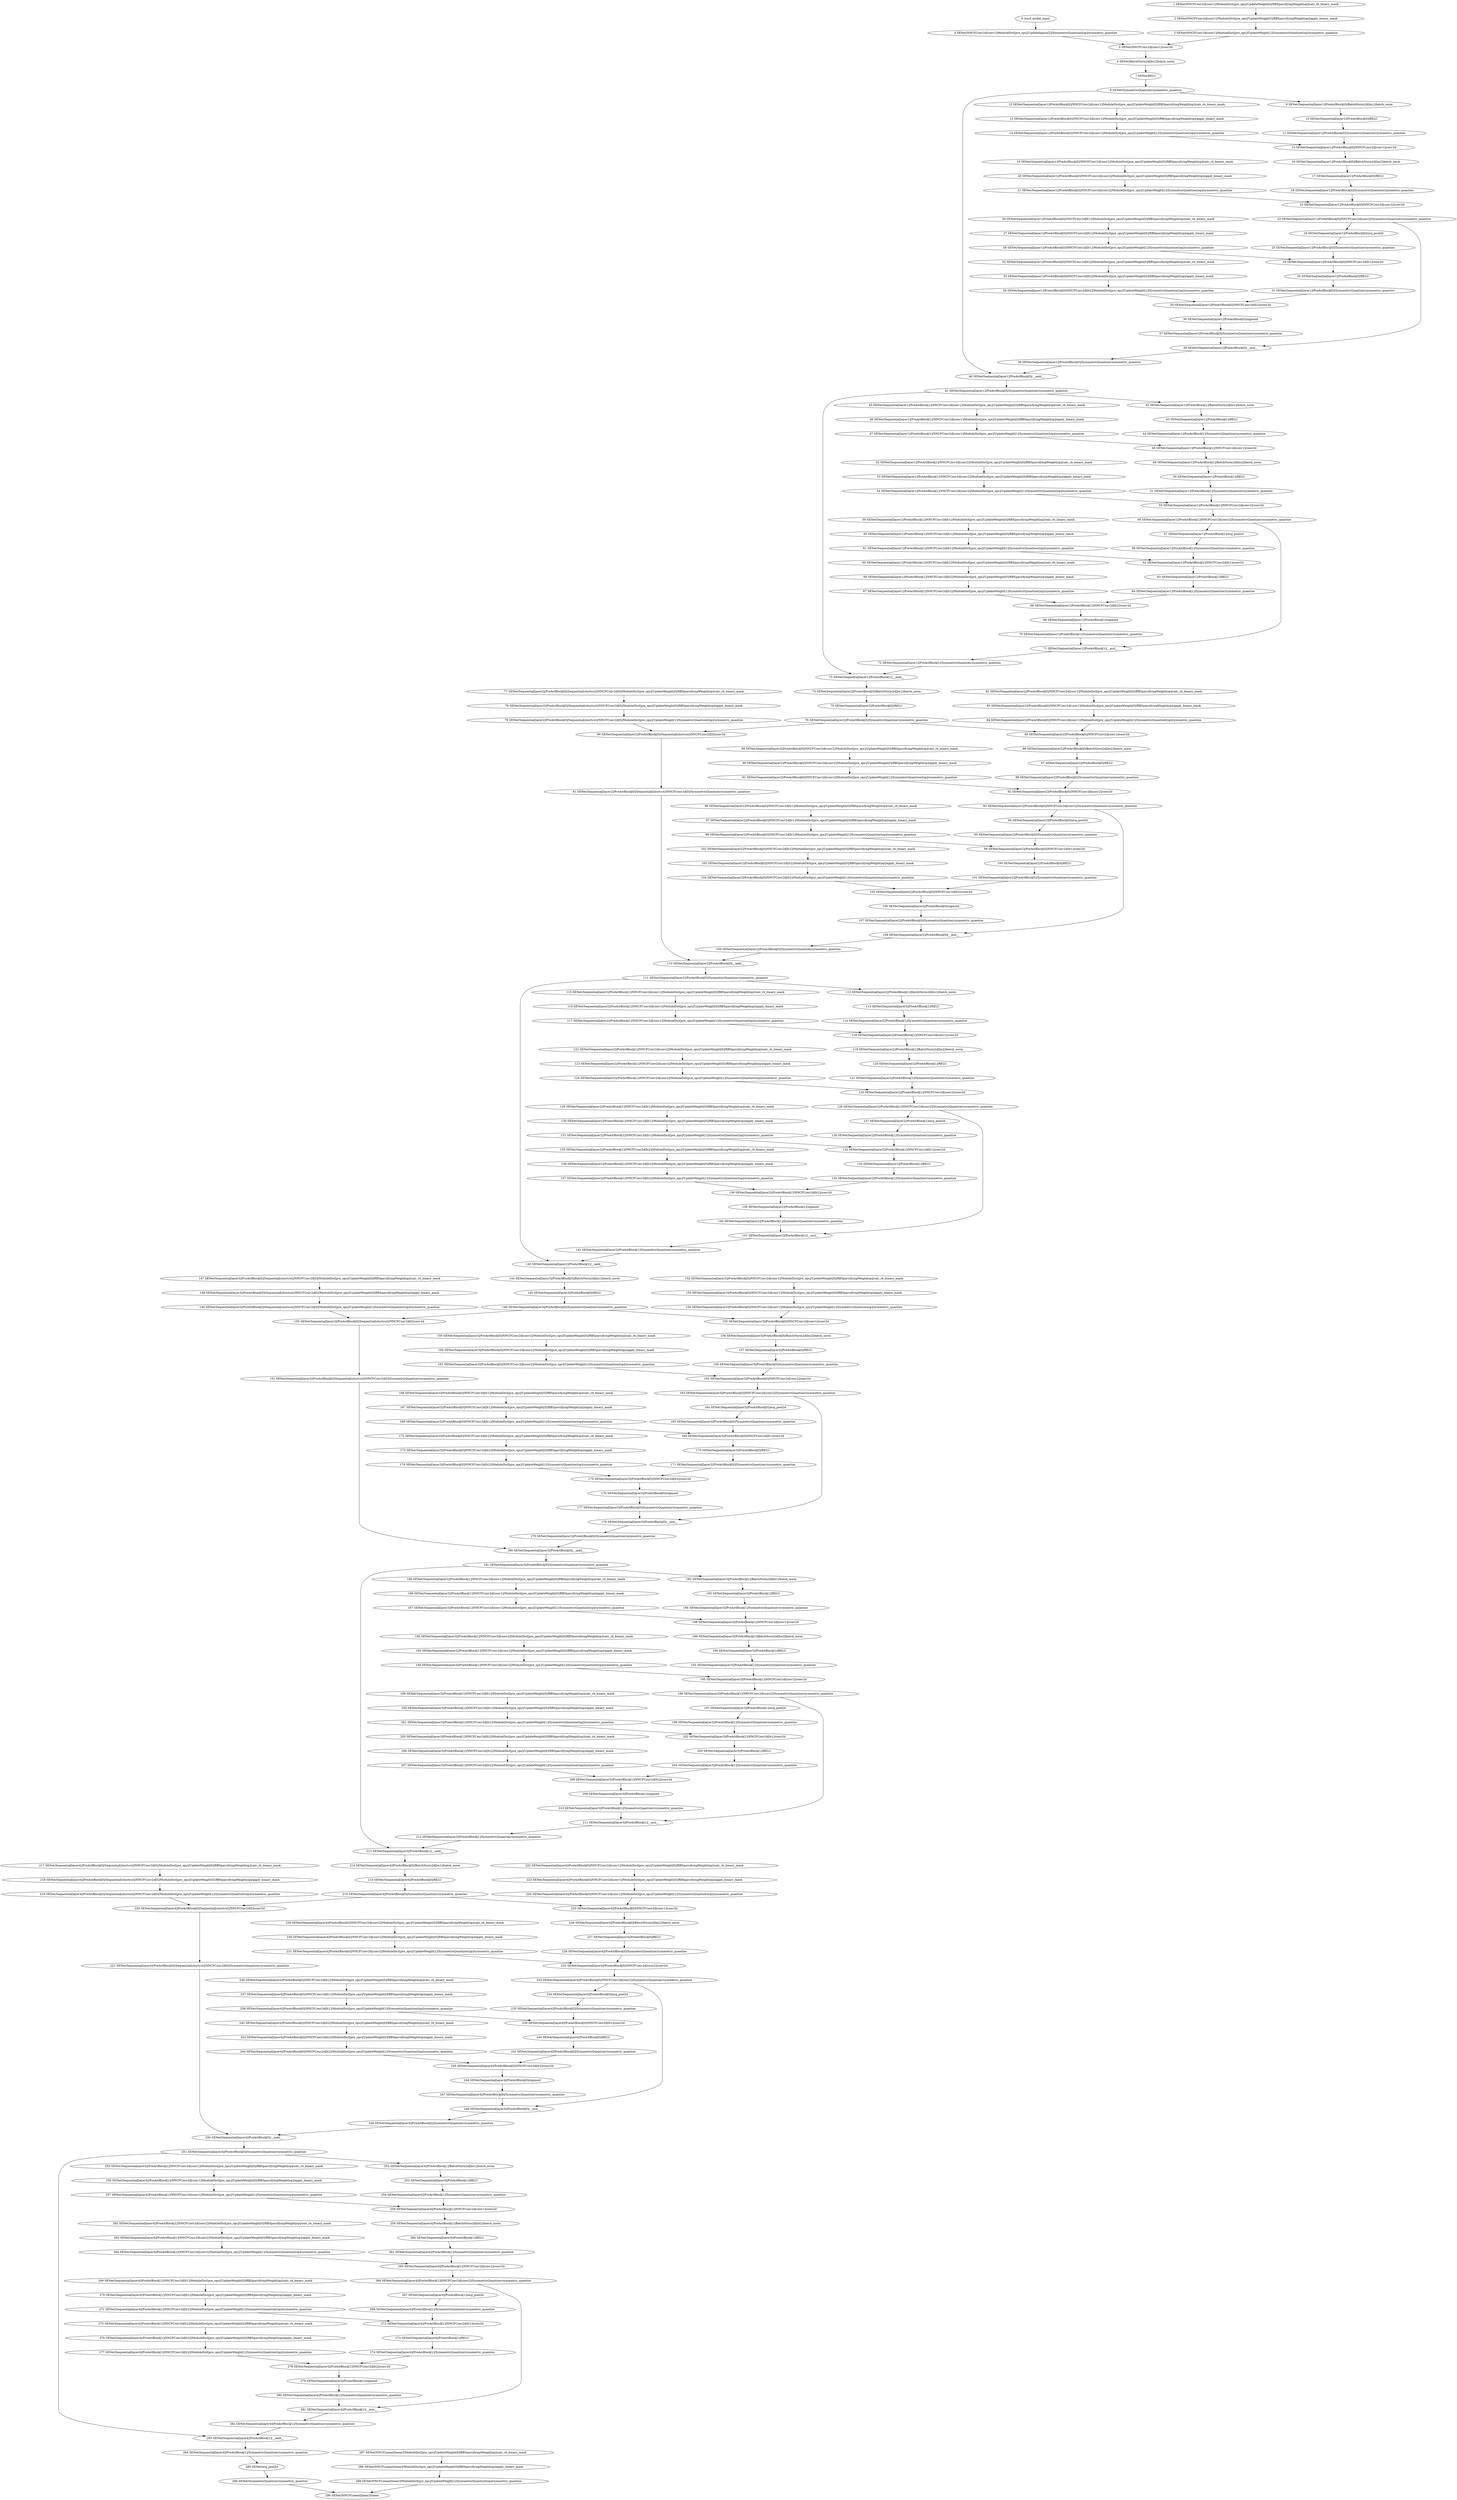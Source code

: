 strict digraph  {
"0 /nncf_model_input" [id=0, scope="", type=nncf_model_input];
"1 SENet/NNCFConv2d[conv1]/ModuleDict[pre_ops]/UpdateWeight[0]/RBSparsifyingWeight[op]/calc_rb_binary_mask" [id=1, scope="SENet/NNCFConv2d[conv1]/ModuleDict[pre_ops]/UpdateWeight[0]/RBSparsifyingWeight[op]", type=calc_rb_binary_mask];
"2 SENet/NNCFConv2d[conv1]/ModuleDict[pre_ops]/UpdateWeight[0]/RBSparsifyingWeight[op]/apply_binary_mask" [id=2, scope="SENet/NNCFConv2d[conv1]/ModuleDict[pre_ops]/UpdateWeight[0]/RBSparsifyingWeight[op]", type=apply_binary_mask];
"3 SENet/NNCFConv2d[conv1]/ModuleDict[pre_ops]/UpdateWeight[1]/SymmetricQuantizer[op]/symmetric_quantize" [id=3, scope="SENet/NNCFConv2d[conv1]/ModuleDict[pre_ops]/UpdateWeight[1]/SymmetricQuantizer[op]", type=symmetric_quantize];
"4 SENet/NNCFConv2d[conv1]/ModuleDict[pre_ops]/UpdateInputs[2]/SymmetricQuantizer[op]/symmetric_quantize" [id=4, scope="SENet/NNCFConv2d[conv1]/ModuleDict[pre_ops]/UpdateInputs[2]/SymmetricQuantizer[op]", type=symmetric_quantize];
"5 SENet/NNCFConv2d[conv1]/conv2d" [id=5, scope="SENet/NNCFConv2d[conv1]", type=conv2d];
"6 SENet/BatchNorm2d[bn1]/batch_norm" [id=6, scope="SENet/BatchNorm2d[bn1]", type=batch_norm];
"7 SENet/RELU" [id=7, scope=SENet, type=RELU];
"8 SENet/SymmetricQuantizer/symmetric_quantize" [id=8, scope="SENet/SymmetricQuantizer", type=symmetric_quantize];
"9 SENet/Sequential[layer1]/PreActBlock[0]/BatchNorm2d[bn1]/batch_norm" [id=9, scope="SENet/Sequential[layer1]/PreActBlock[0]/BatchNorm2d[bn1]", type=batch_norm];
"10 SENet/Sequential[layer1]/PreActBlock[0]/RELU" [id=10, scope="SENet/Sequential[layer1]/PreActBlock[0]", type=RELU];
"11 SENet/Sequential[layer1]/PreActBlock[0]/SymmetricQuantizer/symmetric_quantize" [id=11, scope="SENet/Sequential[layer1]/PreActBlock[0]/SymmetricQuantizer", type=symmetric_quantize];
"12 SENet/Sequential[layer1]/PreActBlock[0]/NNCFConv2d[conv1]/ModuleDict[pre_ops]/UpdateWeight[0]/RBSparsifyingWeight[op]/calc_rb_binary_mask" [id=12, scope="SENet/Sequential[layer1]/PreActBlock[0]/NNCFConv2d[conv1]/ModuleDict[pre_ops]/UpdateWeight[0]/RBSparsifyingWeight[op]", type=calc_rb_binary_mask];
"13 SENet/Sequential[layer1]/PreActBlock[0]/NNCFConv2d[conv1]/ModuleDict[pre_ops]/UpdateWeight[0]/RBSparsifyingWeight[op]/apply_binary_mask" [id=13, scope="SENet/Sequential[layer1]/PreActBlock[0]/NNCFConv2d[conv1]/ModuleDict[pre_ops]/UpdateWeight[0]/RBSparsifyingWeight[op]", type=apply_binary_mask];
"14 SENet/Sequential[layer1]/PreActBlock[0]/NNCFConv2d[conv1]/ModuleDict[pre_ops]/UpdateWeight[1]/SymmetricQuantizer[op]/symmetric_quantize" [id=14, scope="SENet/Sequential[layer1]/PreActBlock[0]/NNCFConv2d[conv1]/ModuleDict[pre_ops]/UpdateWeight[1]/SymmetricQuantizer[op]", type=symmetric_quantize];
"15 SENet/Sequential[layer1]/PreActBlock[0]/NNCFConv2d[conv1]/conv2d" [id=15, scope="SENet/Sequential[layer1]/PreActBlock[0]/NNCFConv2d[conv1]", type=conv2d];
"16 SENet/Sequential[layer1]/PreActBlock[0]/BatchNorm2d[bn2]/batch_norm" [id=16, scope="SENet/Sequential[layer1]/PreActBlock[0]/BatchNorm2d[bn2]", type=batch_norm];
"17 SENet/Sequential[layer1]/PreActBlock[0]/RELU" [id=17, scope="SENet/Sequential[layer1]/PreActBlock[0]", type=RELU];
"18 SENet/Sequential[layer1]/PreActBlock[0]/SymmetricQuantizer/symmetric_quantize" [id=18, scope="SENet/Sequential[layer1]/PreActBlock[0]/SymmetricQuantizer", type=symmetric_quantize];
"19 SENet/Sequential[layer1]/PreActBlock[0]/NNCFConv2d[conv2]/ModuleDict[pre_ops]/UpdateWeight[0]/RBSparsifyingWeight[op]/calc_rb_binary_mask" [id=19, scope="SENet/Sequential[layer1]/PreActBlock[0]/NNCFConv2d[conv2]/ModuleDict[pre_ops]/UpdateWeight[0]/RBSparsifyingWeight[op]", type=calc_rb_binary_mask];
"20 SENet/Sequential[layer1]/PreActBlock[0]/NNCFConv2d[conv2]/ModuleDict[pre_ops]/UpdateWeight[0]/RBSparsifyingWeight[op]/apply_binary_mask" [id=20, scope="SENet/Sequential[layer1]/PreActBlock[0]/NNCFConv2d[conv2]/ModuleDict[pre_ops]/UpdateWeight[0]/RBSparsifyingWeight[op]", type=apply_binary_mask];
"21 SENet/Sequential[layer1]/PreActBlock[0]/NNCFConv2d[conv2]/ModuleDict[pre_ops]/UpdateWeight[1]/SymmetricQuantizer[op]/symmetric_quantize" [id=21, scope="SENet/Sequential[layer1]/PreActBlock[0]/NNCFConv2d[conv2]/ModuleDict[pre_ops]/UpdateWeight[1]/SymmetricQuantizer[op]", type=symmetric_quantize];
"22 SENet/Sequential[layer1]/PreActBlock[0]/NNCFConv2d[conv2]/conv2d" [id=22, scope="SENet/Sequential[layer1]/PreActBlock[0]/NNCFConv2d[conv2]", type=conv2d];
"23 SENet/Sequential[layer1]/PreActBlock[0]/NNCFConv2d[conv2]/SymmetricQuantizer/symmetric_quantize" [id=23, scope="SENet/Sequential[layer1]/PreActBlock[0]/NNCFConv2d[conv2]/SymmetricQuantizer", type=symmetric_quantize];
"24 SENet/Sequential[layer1]/PreActBlock[0]/avg_pool2d" [id=24, scope="SENet/Sequential[layer1]/PreActBlock[0]", type=avg_pool2d];
"25 SENet/Sequential[layer1]/PreActBlock[0]/SymmetricQuantizer/symmetric_quantize" [id=25, scope="SENet/Sequential[layer1]/PreActBlock[0]/SymmetricQuantizer", type=symmetric_quantize];
"26 SENet/Sequential[layer1]/PreActBlock[0]/NNCFConv2d[fc1]/ModuleDict[pre_ops]/UpdateWeight[0]/RBSparsifyingWeight[op]/calc_rb_binary_mask" [id=26, scope="SENet/Sequential[layer1]/PreActBlock[0]/NNCFConv2d[fc1]/ModuleDict[pre_ops]/UpdateWeight[0]/RBSparsifyingWeight[op]", type=calc_rb_binary_mask];
"27 SENet/Sequential[layer1]/PreActBlock[0]/NNCFConv2d[fc1]/ModuleDict[pre_ops]/UpdateWeight[0]/RBSparsifyingWeight[op]/apply_binary_mask" [id=27, scope="SENet/Sequential[layer1]/PreActBlock[0]/NNCFConv2d[fc1]/ModuleDict[pre_ops]/UpdateWeight[0]/RBSparsifyingWeight[op]", type=apply_binary_mask];
"28 SENet/Sequential[layer1]/PreActBlock[0]/NNCFConv2d[fc1]/ModuleDict[pre_ops]/UpdateWeight[1]/SymmetricQuantizer[op]/symmetric_quantize" [id=28, scope="SENet/Sequential[layer1]/PreActBlock[0]/NNCFConv2d[fc1]/ModuleDict[pre_ops]/UpdateWeight[1]/SymmetricQuantizer[op]", type=symmetric_quantize];
"29 SENet/Sequential[layer1]/PreActBlock[0]/NNCFConv2d[fc1]/conv2d" [id=29, scope="SENet/Sequential[layer1]/PreActBlock[0]/NNCFConv2d[fc1]", type=conv2d];
"30 SENet/Sequential[layer1]/PreActBlock[0]/RELU" [id=30, scope="SENet/Sequential[layer1]/PreActBlock[0]", type=RELU];
"31 SENet/Sequential[layer1]/PreActBlock[0]/SymmetricQuantizer/symmetric_quantize" [id=31, scope="SENet/Sequential[layer1]/PreActBlock[0]/SymmetricQuantizer", type=symmetric_quantize];
"32 SENet/Sequential[layer1]/PreActBlock[0]/NNCFConv2d[fc2]/ModuleDict[pre_ops]/UpdateWeight[0]/RBSparsifyingWeight[op]/calc_rb_binary_mask" [id=32, scope="SENet/Sequential[layer1]/PreActBlock[0]/NNCFConv2d[fc2]/ModuleDict[pre_ops]/UpdateWeight[0]/RBSparsifyingWeight[op]", type=calc_rb_binary_mask];
"33 SENet/Sequential[layer1]/PreActBlock[0]/NNCFConv2d[fc2]/ModuleDict[pre_ops]/UpdateWeight[0]/RBSparsifyingWeight[op]/apply_binary_mask" [id=33, scope="SENet/Sequential[layer1]/PreActBlock[0]/NNCFConv2d[fc2]/ModuleDict[pre_ops]/UpdateWeight[0]/RBSparsifyingWeight[op]", type=apply_binary_mask];
"34 SENet/Sequential[layer1]/PreActBlock[0]/NNCFConv2d[fc2]/ModuleDict[pre_ops]/UpdateWeight[1]/SymmetricQuantizer[op]/symmetric_quantize" [id=34, scope="SENet/Sequential[layer1]/PreActBlock[0]/NNCFConv2d[fc2]/ModuleDict[pre_ops]/UpdateWeight[1]/SymmetricQuantizer[op]", type=symmetric_quantize];
"35 SENet/Sequential[layer1]/PreActBlock[0]/NNCFConv2d[fc2]/conv2d" [id=35, scope="SENet/Sequential[layer1]/PreActBlock[0]/NNCFConv2d[fc2]", type=conv2d];
"36 SENet/Sequential[layer1]/PreActBlock[0]/sigmoid" [id=36, scope="SENet/Sequential[layer1]/PreActBlock[0]", type=sigmoid];
"37 SENet/Sequential[layer1]/PreActBlock[0]/SymmetricQuantizer/symmetric_quantize" [id=37, scope="SENet/Sequential[layer1]/PreActBlock[0]/SymmetricQuantizer", type=symmetric_quantize];
"38 SENet/Sequential[layer1]/PreActBlock[0]/__mul__" [id=38, scope="SENet/Sequential[layer1]/PreActBlock[0]", type=__mul__];
"39 SENet/Sequential[layer1]/PreActBlock[0]/SymmetricQuantizer/symmetric_quantize" [id=39, scope="SENet/Sequential[layer1]/PreActBlock[0]/SymmetricQuantizer", type=symmetric_quantize];
"40 SENet/Sequential[layer1]/PreActBlock[0]/__iadd__" [id=40, scope="SENet/Sequential[layer1]/PreActBlock[0]", type=__iadd__];
"41 SENet/Sequential[layer1]/PreActBlock[0]/SymmetricQuantizer/symmetric_quantize" [id=41, scope="SENet/Sequential[layer1]/PreActBlock[0]/SymmetricQuantizer", type=symmetric_quantize];
"42 SENet/Sequential[layer1]/PreActBlock[1]/BatchNorm2d[bn1]/batch_norm" [id=42, scope="SENet/Sequential[layer1]/PreActBlock[1]/BatchNorm2d[bn1]", type=batch_norm];
"43 SENet/Sequential[layer1]/PreActBlock[1]/RELU" [id=43, scope="SENet/Sequential[layer1]/PreActBlock[1]", type=RELU];
"44 SENet/Sequential[layer1]/PreActBlock[1]/SymmetricQuantizer/symmetric_quantize" [id=44, scope="SENet/Sequential[layer1]/PreActBlock[1]/SymmetricQuantizer", type=symmetric_quantize];
"45 SENet/Sequential[layer1]/PreActBlock[1]/NNCFConv2d[conv1]/ModuleDict[pre_ops]/UpdateWeight[0]/RBSparsifyingWeight[op]/calc_rb_binary_mask" [id=45, scope="SENet/Sequential[layer1]/PreActBlock[1]/NNCFConv2d[conv1]/ModuleDict[pre_ops]/UpdateWeight[0]/RBSparsifyingWeight[op]", type=calc_rb_binary_mask];
"46 SENet/Sequential[layer1]/PreActBlock[1]/NNCFConv2d[conv1]/ModuleDict[pre_ops]/UpdateWeight[0]/RBSparsifyingWeight[op]/apply_binary_mask" [id=46, scope="SENet/Sequential[layer1]/PreActBlock[1]/NNCFConv2d[conv1]/ModuleDict[pre_ops]/UpdateWeight[0]/RBSparsifyingWeight[op]", type=apply_binary_mask];
"47 SENet/Sequential[layer1]/PreActBlock[1]/NNCFConv2d[conv1]/ModuleDict[pre_ops]/UpdateWeight[1]/SymmetricQuantizer[op]/symmetric_quantize" [id=47, scope="SENet/Sequential[layer1]/PreActBlock[1]/NNCFConv2d[conv1]/ModuleDict[pre_ops]/UpdateWeight[1]/SymmetricQuantizer[op]", type=symmetric_quantize];
"48 SENet/Sequential[layer1]/PreActBlock[1]/NNCFConv2d[conv1]/conv2d" [id=48, scope="SENet/Sequential[layer1]/PreActBlock[1]/NNCFConv2d[conv1]", type=conv2d];
"49 SENet/Sequential[layer1]/PreActBlock[1]/BatchNorm2d[bn2]/batch_norm" [id=49, scope="SENet/Sequential[layer1]/PreActBlock[1]/BatchNorm2d[bn2]", type=batch_norm];
"50 SENet/Sequential[layer1]/PreActBlock[1]/RELU" [id=50, scope="SENet/Sequential[layer1]/PreActBlock[1]", type=RELU];
"51 SENet/Sequential[layer1]/PreActBlock[1]/SymmetricQuantizer/symmetric_quantize" [id=51, scope="SENet/Sequential[layer1]/PreActBlock[1]/SymmetricQuantizer", type=symmetric_quantize];
"52 SENet/Sequential[layer1]/PreActBlock[1]/NNCFConv2d[conv2]/ModuleDict[pre_ops]/UpdateWeight[0]/RBSparsifyingWeight[op]/calc_rb_binary_mask" [id=52, scope="SENet/Sequential[layer1]/PreActBlock[1]/NNCFConv2d[conv2]/ModuleDict[pre_ops]/UpdateWeight[0]/RBSparsifyingWeight[op]", type=calc_rb_binary_mask];
"53 SENet/Sequential[layer1]/PreActBlock[1]/NNCFConv2d[conv2]/ModuleDict[pre_ops]/UpdateWeight[0]/RBSparsifyingWeight[op]/apply_binary_mask" [id=53, scope="SENet/Sequential[layer1]/PreActBlock[1]/NNCFConv2d[conv2]/ModuleDict[pre_ops]/UpdateWeight[0]/RBSparsifyingWeight[op]", type=apply_binary_mask];
"54 SENet/Sequential[layer1]/PreActBlock[1]/NNCFConv2d[conv2]/ModuleDict[pre_ops]/UpdateWeight[1]/SymmetricQuantizer[op]/symmetric_quantize" [id=54, scope="SENet/Sequential[layer1]/PreActBlock[1]/NNCFConv2d[conv2]/ModuleDict[pre_ops]/UpdateWeight[1]/SymmetricQuantizer[op]", type=symmetric_quantize];
"55 SENet/Sequential[layer1]/PreActBlock[1]/NNCFConv2d[conv2]/conv2d" [id=55, scope="SENet/Sequential[layer1]/PreActBlock[1]/NNCFConv2d[conv2]", type=conv2d];
"56 SENet/Sequential[layer1]/PreActBlock[1]/NNCFConv2d[conv2]/SymmetricQuantizer/symmetric_quantize" [id=56, scope="SENet/Sequential[layer1]/PreActBlock[1]/NNCFConv2d[conv2]/SymmetricQuantizer", type=symmetric_quantize];
"57 SENet/Sequential[layer1]/PreActBlock[1]/avg_pool2d" [id=57, scope="SENet/Sequential[layer1]/PreActBlock[1]", type=avg_pool2d];
"58 SENet/Sequential[layer1]/PreActBlock[1]/SymmetricQuantizer/symmetric_quantize" [id=58, scope="SENet/Sequential[layer1]/PreActBlock[1]/SymmetricQuantizer", type=symmetric_quantize];
"59 SENet/Sequential[layer1]/PreActBlock[1]/NNCFConv2d[fc1]/ModuleDict[pre_ops]/UpdateWeight[0]/RBSparsifyingWeight[op]/calc_rb_binary_mask" [id=59, scope="SENet/Sequential[layer1]/PreActBlock[1]/NNCFConv2d[fc1]/ModuleDict[pre_ops]/UpdateWeight[0]/RBSparsifyingWeight[op]", type=calc_rb_binary_mask];
"60 SENet/Sequential[layer1]/PreActBlock[1]/NNCFConv2d[fc1]/ModuleDict[pre_ops]/UpdateWeight[0]/RBSparsifyingWeight[op]/apply_binary_mask" [id=60, scope="SENet/Sequential[layer1]/PreActBlock[1]/NNCFConv2d[fc1]/ModuleDict[pre_ops]/UpdateWeight[0]/RBSparsifyingWeight[op]", type=apply_binary_mask];
"61 SENet/Sequential[layer1]/PreActBlock[1]/NNCFConv2d[fc1]/ModuleDict[pre_ops]/UpdateWeight[1]/SymmetricQuantizer[op]/symmetric_quantize" [id=61, scope="SENet/Sequential[layer1]/PreActBlock[1]/NNCFConv2d[fc1]/ModuleDict[pre_ops]/UpdateWeight[1]/SymmetricQuantizer[op]", type=symmetric_quantize];
"62 SENet/Sequential[layer1]/PreActBlock[1]/NNCFConv2d[fc1]/conv2d" [id=62, scope="SENet/Sequential[layer1]/PreActBlock[1]/NNCFConv2d[fc1]", type=conv2d];
"63 SENet/Sequential[layer1]/PreActBlock[1]/RELU" [id=63, scope="SENet/Sequential[layer1]/PreActBlock[1]", type=RELU];
"64 SENet/Sequential[layer1]/PreActBlock[1]/SymmetricQuantizer/symmetric_quantize" [id=64, scope="SENet/Sequential[layer1]/PreActBlock[1]/SymmetricQuantizer", type=symmetric_quantize];
"65 SENet/Sequential[layer1]/PreActBlock[1]/NNCFConv2d[fc2]/ModuleDict[pre_ops]/UpdateWeight[0]/RBSparsifyingWeight[op]/calc_rb_binary_mask" [id=65, scope="SENet/Sequential[layer1]/PreActBlock[1]/NNCFConv2d[fc2]/ModuleDict[pre_ops]/UpdateWeight[0]/RBSparsifyingWeight[op]", type=calc_rb_binary_mask];
"66 SENet/Sequential[layer1]/PreActBlock[1]/NNCFConv2d[fc2]/ModuleDict[pre_ops]/UpdateWeight[0]/RBSparsifyingWeight[op]/apply_binary_mask" [id=66, scope="SENet/Sequential[layer1]/PreActBlock[1]/NNCFConv2d[fc2]/ModuleDict[pre_ops]/UpdateWeight[0]/RBSparsifyingWeight[op]", type=apply_binary_mask];
"67 SENet/Sequential[layer1]/PreActBlock[1]/NNCFConv2d[fc2]/ModuleDict[pre_ops]/UpdateWeight[1]/SymmetricQuantizer[op]/symmetric_quantize" [id=67, scope="SENet/Sequential[layer1]/PreActBlock[1]/NNCFConv2d[fc2]/ModuleDict[pre_ops]/UpdateWeight[1]/SymmetricQuantizer[op]", type=symmetric_quantize];
"68 SENet/Sequential[layer1]/PreActBlock[1]/NNCFConv2d[fc2]/conv2d" [id=68, scope="SENet/Sequential[layer1]/PreActBlock[1]/NNCFConv2d[fc2]", type=conv2d];
"69 SENet/Sequential[layer1]/PreActBlock[1]/sigmoid" [id=69, scope="SENet/Sequential[layer1]/PreActBlock[1]", type=sigmoid];
"70 SENet/Sequential[layer1]/PreActBlock[1]/SymmetricQuantizer/symmetric_quantize" [id=70, scope="SENet/Sequential[layer1]/PreActBlock[1]/SymmetricQuantizer", type=symmetric_quantize];
"71 SENet/Sequential[layer1]/PreActBlock[1]/__mul__" [id=71, scope="SENet/Sequential[layer1]/PreActBlock[1]", type=__mul__];
"72 SENet/Sequential[layer1]/PreActBlock[1]/SymmetricQuantizer/symmetric_quantize" [id=72, scope="SENet/Sequential[layer1]/PreActBlock[1]/SymmetricQuantizer", type=symmetric_quantize];
"73 SENet/Sequential[layer1]/PreActBlock[1]/__iadd__" [id=73, scope="SENet/Sequential[layer1]/PreActBlock[1]", type=__iadd__];
"74 SENet/Sequential[layer2]/PreActBlock[0]/BatchNorm2d[bn1]/batch_norm" [id=74, scope="SENet/Sequential[layer2]/PreActBlock[0]/BatchNorm2d[bn1]", type=batch_norm];
"75 SENet/Sequential[layer2]/PreActBlock[0]/RELU" [id=75, scope="SENet/Sequential[layer2]/PreActBlock[0]", type=RELU];
"76 SENet/Sequential[layer2]/PreActBlock[0]/SymmetricQuantizer/symmetric_quantize" [id=76, scope="SENet/Sequential[layer2]/PreActBlock[0]/SymmetricQuantizer", type=symmetric_quantize];
"77 SENet/Sequential[layer2]/PreActBlock[0]/Sequential[shortcut]/NNCFConv2d[0]/ModuleDict[pre_ops]/UpdateWeight[0]/RBSparsifyingWeight[op]/calc_rb_binary_mask" [id=77, scope="SENet/Sequential[layer2]/PreActBlock[0]/Sequential[shortcut]/NNCFConv2d[0]/ModuleDict[pre_ops]/UpdateWeight[0]/RBSparsifyingWeight[op]", type=calc_rb_binary_mask];
"78 SENet/Sequential[layer2]/PreActBlock[0]/Sequential[shortcut]/NNCFConv2d[0]/ModuleDict[pre_ops]/UpdateWeight[0]/RBSparsifyingWeight[op]/apply_binary_mask" [id=78, scope="SENet/Sequential[layer2]/PreActBlock[0]/Sequential[shortcut]/NNCFConv2d[0]/ModuleDict[pre_ops]/UpdateWeight[0]/RBSparsifyingWeight[op]", type=apply_binary_mask];
"79 SENet/Sequential[layer2]/PreActBlock[0]/Sequential[shortcut]/NNCFConv2d[0]/ModuleDict[pre_ops]/UpdateWeight[1]/SymmetricQuantizer[op]/symmetric_quantize" [id=79, scope="SENet/Sequential[layer2]/PreActBlock[0]/Sequential[shortcut]/NNCFConv2d[0]/ModuleDict[pre_ops]/UpdateWeight[1]/SymmetricQuantizer[op]", type=symmetric_quantize];
"80 SENet/Sequential[layer2]/PreActBlock[0]/Sequential[shortcut]/NNCFConv2d[0]/conv2d" [id=80, scope="SENet/Sequential[layer2]/PreActBlock[0]/Sequential[shortcut]/NNCFConv2d[0]", type=conv2d];
"81 SENet/Sequential[layer2]/PreActBlock[0]/Sequential[shortcut]/NNCFConv2d[0]/SymmetricQuantizer/symmetric_quantize" [id=81, scope="SENet/Sequential[layer2]/PreActBlock[0]/Sequential[shortcut]/NNCFConv2d[0]/SymmetricQuantizer", type=symmetric_quantize];
"82 SENet/Sequential[layer2]/PreActBlock[0]/NNCFConv2d[conv1]/ModuleDict[pre_ops]/UpdateWeight[0]/RBSparsifyingWeight[op]/calc_rb_binary_mask" [id=82, scope="SENet/Sequential[layer2]/PreActBlock[0]/NNCFConv2d[conv1]/ModuleDict[pre_ops]/UpdateWeight[0]/RBSparsifyingWeight[op]", type=calc_rb_binary_mask];
"83 SENet/Sequential[layer2]/PreActBlock[0]/NNCFConv2d[conv1]/ModuleDict[pre_ops]/UpdateWeight[0]/RBSparsifyingWeight[op]/apply_binary_mask" [id=83, scope="SENet/Sequential[layer2]/PreActBlock[0]/NNCFConv2d[conv1]/ModuleDict[pre_ops]/UpdateWeight[0]/RBSparsifyingWeight[op]", type=apply_binary_mask];
"84 SENet/Sequential[layer2]/PreActBlock[0]/NNCFConv2d[conv1]/ModuleDict[pre_ops]/UpdateWeight[1]/SymmetricQuantizer[op]/symmetric_quantize" [id=84, scope="SENet/Sequential[layer2]/PreActBlock[0]/NNCFConv2d[conv1]/ModuleDict[pre_ops]/UpdateWeight[1]/SymmetricQuantizer[op]", type=symmetric_quantize];
"85 SENet/Sequential[layer2]/PreActBlock[0]/NNCFConv2d[conv1]/conv2d" [id=85, scope="SENet/Sequential[layer2]/PreActBlock[0]/NNCFConv2d[conv1]", type=conv2d];
"86 SENet/Sequential[layer2]/PreActBlock[0]/BatchNorm2d[bn2]/batch_norm" [id=86, scope="SENet/Sequential[layer2]/PreActBlock[0]/BatchNorm2d[bn2]", type=batch_norm];
"87 SENet/Sequential[layer2]/PreActBlock[0]/RELU" [id=87, scope="SENet/Sequential[layer2]/PreActBlock[0]", type=RELU];
"88 SENet/Sequential[layer2]/PreActBlock[0]/SymmetricQuantizer/symmetric_quantize" [id=88, scope="SENet/Sequential[layer2]/PreActBlock[0]/SymmetricQuantizer", type=symmetric_quantize];
"89 SENet/Sequential[layer2]/PreActBlock[0]/NNCFConv2d[conv2]/ModuleDict[pre_ops]/UpdateWeight[0]/RBSparsifyingWeight[op]/calc_rb_binary_mask" [id=89, scope="SENet/Sequential[layer2]/PreActBlock[0]/NNCFConv2d[conv2]/ModuleDict[pre_ops]/UpdateWeight[0]/RBSparsifyingWeight[op]", type=calc_rb_binary_mask];
"90 SENet/Sequential[layer2]/PreActBlock[0]/NNCFConv2d[conv2]/ModuleDict[pre_ops]/UpdateWeight[0]/RBSparsifyingWeight[op]/apply_binary_mask" [id=90, scope="SENet/Sequential[layer2]/PreActBlock[0]/NNCFConv2d[conv2]/ModuleDict[pre_ops]/UpdateWeight[0]/RBSparsifyingWeight[op]", type=apply_binary_mask];
"91 SENet/Sequential[layer2]/PreActBlock[0]/NNCFConv2d[conv2]/ModuleDict[pre_ops]/UpdateWeight[1]/SymmetricQuantizer[op]/symmetric_quantize" [id=91, scope="SENet/Sequential[layer2]/PreActBlock[0]/NNCFConv2d[conv2]/ModuleDict[pre_ops]/UpdateWeight[1]/SymmetricQuantizer[op]", type=symmetric_quantize];
"92 SENet/Sequential[layer2]/PreActBlock[0]/NNCFConv2d[conv2]/conv2d" [id=92, scope="SENet/Sequential[layer2]/PreActBlock[0]/NNCFConv2d[conv2]", type=conv2d];
"93 SENet/Sequential[layer2]/PreActBlock[0]/NNCFConv2d[conv2]/SymmetricQuantizer/symmetric_quantize" [id=93, scope="SENet/Sequential[layer2]/PreActBlock[0]/NNCFConv2d[conv2]/SymmetricQuantizer", type=symmetric_quantize];
"94 SENet/Sequential[layer2]/PreActBlock[0]/avg_pool2d" [id=94, scope="SENet/Sequential[layer2]/PreActBlock[0]", type=avg_pool2d];
"95 SENet/Sequential[layer2]/PreActBlock[0]/SymmetricQuantizer/symmetric_quantize" [id=95, scope="SENet/Sequential[layer2]/PreActBlock[0]/SymmetricQuantizer", type=symmetric_quantize];
"96 SENet/Sequential[layer2]/PreActBlock[0]/NNCFConv2d[fc1]/ModuleDict[pre_ops]/UpdateWeight[0]/RBSparsifyingWeight[op]/calc_rb_binary_mask" [id=96, scope="SENet/Sequential[layer2]/PreActBlock[0]/NNCFConv2d[fc1]/ModuleDict[pre_ops]/UpdateWeight[0]/RBSparsifyingWeight[op]", type=calc_rb_binary_mask];
"97 SENet/Sequential[layer2]/PreActBlock[0]/NNCFConv2d[fc1]/ModuleDict[pre_ops]/UpdateWeight[0]/RBSparsifyingWeight[op]/apply_binary_mask" [id=97, scope="SENet/Sequential[layer2]/PreActBlock[0]/NNCFConv2d[fc1]/ModuleDict[pre_ops]/UpdateWeight[0]/RBSparsifyingWeight[op]", type=apply_binary_mask];
"98 SENet/Sequential[layer2]/PreActBlock[0]/NNCFConv2d[fc1]/ModuleDict[pre_ops]/UpdateWeight[1]/SymmetricQuantizer[op]/symmetric_quantize" [id=98, scope="SENet/Sequential[layer2]/PreActBlock[0]/NNCFConv2d[fc1]/ModuleDict[pre_ops]/UpdateWeight[1]/SymmetricQuantizer[op]", type=symmetric_quantize];
"99 SENet/Sequential[layer2]/PreActBlock[0]/NNCFConv2d[fc1]/conv2d" [id=99, scope="SENet/Sequential[layer2]/PreActBlock[0]/NNCFConv2d[fc1]", type=conv2d];
"100 SENet/Sequential[layer2]/PreActBlock[0]/RELU" [id=100, scope="SENet/Sequential[layer2]/PreActBlock[0]", type=RELU];
"101 SENet/Sequential[layer2]/PreActBlock[0]/SymmetricQuantizer/symmetric_quantize" [id=101, scope="SENet/Sequential[layer2]/PreActBlock[0]/SymmetricQuantizer", type=symmetric_quantize];
"102 SENet/Sequential[layer2]/PreActBlock[0]/NNCFConv2d[fc2]/ModuleDict[pre_ops]/UpdateWeight[0]/RBSparsifyingWeight[op]/calc_rb_binary_mask" [id=102, scope="SENet/Sequential[layer2]/PreActBlock[0]/NNCFConv2d[fc2]/ModuleDict[pre_ops]/UpdateWeight[0]/RBSparsifyingWeight[op]", type=calc_rb_binary_mask];
"103 SENet/Sequential[layer2]/PreActBlock[0]/NNCFConv2d[fc2]/ModuleDict[pre_ops]/UpdateWeight[0]/RBSparsifyingWeight[op]/apply_binary_mask" [id=103, scope="SENet/Sequential[layer2]/PreActBlock[0]/NNCFConv2d[fc2]/ModuleDict[pre_ops]/UpdateWeight[0]/RBSparsifyingWeight[op]", type=apply_binary_mask];
"104 SENet/Sequential[layer2]/PreActBlock[0]/NNCFConv2d[fc2]/ModuleDict[pre_ops]/UpdateWeight[1]/SymmetricQuantizer[op]/symmetric_quantize" [id=104, scope="SENet/Sequential[layer2]/PreActBlock[0]/NNCFConv2d[fc2]/ModuleDict[pre_ops]/UpdateWeight[1]/SymmetricQuantizer[op]", type=symmetric_quantize];
"105 SENet/Sequential[layer2]/PreActBlock[0]/NNCFConv2d[fc2]/conv2d" [id=105, scope="SENet/Sequential[layer2]/PreActBlock[0]/NNCFConv2d[fc2]", type=conv2d];
"106 SENet/Sequential[layer2]/PreActBlock[0]/sigmoid" [id=106, scope="SENet/Sequential[layer2]/PreActBlock[0]", type=sigmoid];
"107 SENet/Sequential[layer2]/PreActBlock[0]/SymmetricQuantizer/symmetric_quantize" [id=107, scope="SENet/Sequential[layer2]/PreActBlock[0]/SymmetricQuantizer", type=symmetric_quantize];
"108 SENet/Sequential[layer2]/PreActBlock[0]/__mul__" [id=108, scope="SENet/Sequential[layer2]/PreActBlock[0]", type=__mul__];
"109 SENet/Sequential[layer2]/PreActBlock[0]/SymmetricQuantizer/symmetric_quantize" [id=109, scope="SENet/Sequential[layer2]/PreActBlock[0]/SymmetricQuantizer", type=symmetric_quantize];
"110 SENet/Sequential[layer2]/PreActBlock[0]/__iadd__" [id=110, scope="SENet/Sequential[layer2]/PreActBlock[0]", type=__iadd__];
"111 SENet/Sequential[layer2]/PreActBlock[0]/SymmetricQuantizer/symmetric_quantize" [id=111, scope="SENet/Sequential[layer2]/PreActBlock[0]/SymmetricQuantizer", type=symmetric_quantize];
"112 SENet/Sequential[layer2]/PreActBlock[1]/BatchNorm2d[bn1]/batch_norm" [id=112, scope="SENet/Sequential[layer2]/PreActBlock[1]/BatchNorm2d[bn1]", type=batch_norm];
"113 SENet/Sequential[layer2]/PreActBlock[1]/RELU" [id=113, scope="SENet/Sequential[layer2]/PreActBlock[1]", type=RELU];
"114 SENet/Sequential[layer2]/PreActBlock[1]/SymmetricQuantizer/symmetric_quantize" [id=114, scope="SENet/Sequential[layer2]/PreActBlock[1]/SymmetricQuantizer", type=symmetric_quantize];
"115 SENet/Sequential[layer2]/PreActBlock[1]/NNCFConv2d[conv1]/ModuleDict[pre_ops]/UpdateWeight[0]/RBSparsifyingWeight[op]/calc_rb_binary_mask" [id=115, scope="SENet/Sequential[layer2]/PreActBlock[1]/NNCFConv2d[conv1]/ModuleDict[pre_ops]/UpdateWeight[0]/RBSparsifyingWeight[op]", type=calc_rb_binary_mask];
"116 SENet/Sequential[layer2]/PreActBlock[1]/NNCFConv2d[conv1]/ModuleDict[pre_ops]/UpdateWeight[0]/RBSparsifyingWeight[op]/apply_binary_mask" [id=116, scope="SENet/Sequential[layer2]/PreActBlock[1]/NNCFConv2d[conv1]/ModuleDict[pre_ops]/UpdateWeight[0]/RBSparsifyingWeight[op]", type=apply_binary_mask];
"117 SENet/Sequential[layer2]/PreActBlock[1]/NNCFConv2d[conv1]/ModuleDict[pre_ops]/UpdateWeight[1]/SymmetricQuantizer[op]/symmetric_quantize" [id=117, scope="SENet/Sequential[layer2]/PreActBlock[1]/NNCFConv2d[conv1]/ModuleDict[pre_ops]/UpdateWeight[1]/SymmetricQuantizer[op]", type=symmetric_quantize];
"118 SENet/Sequential[layer2]/PreActBlock[1]/NNCFConv2d[conv1]/conv2d" [id=118, scope="SENet/Sequential[layer2]/PreActBlock[1]/NNCFConv2d[conv1]", type=conv2d];
"119 SENet/Sequential[layer2]/PreActBlock[1]/BatchNorm2d[bn2]/batch_norm" [id=119, scope="SENet/Sequential[layer2]/PreActBlock[1]/BatchNorm2d[bn2]", type=batch_norm];
"120 SENet/Sequential[layer2]/PreActBlock[1]/RELU" [id=120, scope="SENet/Sequential[layer2]/PreActBlock[1]", type=RELU];
"121 SENet/Sequential[layer2]/PreActBlock[1]/SymmetricQuantizer/symmetric_quantize" [id=121, scope="SENet/Sequential[layer2]/PreActBlock[1]/SymmetricQuantizer", type=symmetric_quantize];
"122 SENet/Sequential[layer2]/PreActBlock[1]/NNCFConv2d[conv2]/ModuleDict[pre_ops]/UpdateWeight[0]/RBSparsifyingWeight[op]/calc_rb_binary_mask" [id=122, scope="SENet/Sequential[layer2]/PreActBlock[1]/NNCFConv2d[conv2]/ModuleDict[pre_ops]/UpdateWeight[0]/RBSparsifyingWeight[op]", type=calc_rb_binary_mask];
"123 SENet/Sequential[layer2]/PreActBlock[1]/NNCFConv2d[conv2]/ModuleDict[pre_ops]/UpdateWeight[0]/RBSparsifyingWeight[op]/apply_binary_mask" [id=123, scope="SENet/Sequential[layer2]/PreActBlock[1]/NNCFConv2d[conv2]/ModuleDict[pre_ops]/UpdateWeight[0]/RBSparsifyingWeight[op]", type=apply_binary_mask];
"124 SENet/Sequential[layer2]/PreActBlock[1]/NNCFConv2d[conv2]/ModuleDict[pre_ops]/UpdateWeight[1]/SymmetricQuantizer[op]/symmetric_quantize" [id=124, scope="SENet/Sequential[layer2]/PreActBlock[1]/NNCFConv2d[conv2]/ModuleDict[pre_ops]/UpdateWeight[1]/SymmetricQuantizer[op]", type=symmetric_quantize];
"125 SENet/Sequential[layer2]/PreActBlock[1]/NNCFConv2d[conv2]/conv2d" [id=125, scope="SENet/Sequential[layer2]/PreActBlock[1]/NNCFConv2d[conv2]", type=conv2d];
"126 SENet/Sequential[layer2]/PreActBlock[1]/NNCFConv2d[conv2]/SymmetricQuantizer/symmetric_quantize" [id=126, scope="SENet/Sequential[layer2]/PreActBlock[1]/NNCFConv2d[conv2]/SymmetricQuantizer", type=symmetric_quantize];
"127 SENet/Sequential[layer2]/PreActBlock[1]/avg_pool2d" [id=127, scope="SENet/Sequential[layer2]/PreActBlock[1]", type=avg_pool2d];
"128 SENet/Sequential[layer2]/PreActBlock[1]/SymmetricQuantizer/symmetric_quantize" [id=128, scope="SENet/Sequential[layer2]/PreActBlock[1]/SymmetricQuantizer", type=symmetric_quantize];
"129 SENet/Sequential[layer2]/PreActBlock[1]/NNCFConv2d[fc1]/ModuleDict[pre_ops]/UpdateWeight[0]/RBSparsifyingWeight[op]/calc_rb_binary_mask" [id=129, scope="SENet/Sequential[layer2]/PreActBlock[1]/NNCFConv2d[fc1]/ModuleDict[pre_ops]/UpdateWeight[0]/RBSparsifyingWeight[op]", type=calc_rb_binary_mask];
"130 SENet/Sequential[layer2]/PreActBlock[1]/NNCFConv2d[fc1]/ModuleDict[pre_ops]/UpdateWeight[0]/RBSparsifyingWeight[op]/apply_binary_mask" [id=130, scope="SENet/Sequential[layer2]/PreActBlock[1]/NNCFConv2d[fc1]/ModuleDict[pre_ops]/UpdateWeight[0]/RBSparsifyingWeight[op]", type=apply_binary_mask];
"131 SENet/Sequential[layer2]/PreActBlock[1]/NNCFConv2d[fc1]/ModuleDict[pre_ops]/UpdateWeight[1]/SymmetricQuantizer[op]/symmetric_quantize" [id=131, scope="SENet/Sequential[layer2]/PreActBlock[1]/NNCFConv2d[fc1]/ModuleDict[pre_ops]/UpdateWeight[1]/SymmetricQuantizer[op]", type=symmetric_quantize];
"132 SENet/Sequential[layer2]/PreActBlock[1]/NNCFConv2d[fc1]/conv2d" [id=132, scope="SENet/Sequential[layer2]/PreActBlock[1]/NNCFConv2d[fc1]", type=conv2d];
"133 SENet/Sequential[layer2]/PreActBlock[1]/RELU" [id=133, scope="SENet/Sequential[layer2]/PreActBlock[1]", type=RELU];
"134 SENet/Sequential[layer2]/PreActBlock[1]/SymmetricQuantizer/symmetric_quantize" [id=134, scope="SENet/Sequential[layer2]/PreActBlock[1]/SymmetricQuantizer", type=symmetric_quantize];
"135 SENet/Sequential[layer2]/PreActBlock[1]/NNCFConv2d[fc2]/ModuleDict[pre_ops]/UpdateWeight[0]/RBSparsifyingWeight[op]/calc_rb_binary_mask" [id=135, scope="SENet/Sequential[layer2]/PreActBlock[1]/NNCFConv2d[fc2]/ModuleDict[pre_ops]/UpdateWeight[0]/RBSparsifyingWeight[op]", type=calc_rb_binary_mask];
"136 SENet/Sequential[layer2]/PreActBlock[1]/NNCFConv2d[fc2]/ModuleDict[pre_ops]/UpdateWeight[0]/RBSparsifyingWeight[op]/apply_binary_mask" [id=136, scope="SENet/Sequential[layer2]/PreActBlock[1]/NNCFConv2d[fc2]/ModuleDict[pre_ops]/UpdateWeight[0]/RBSparsifyingWeight[op]", type=apply_binary_mask];
"137 SENet/Sequential[layer2]/PreActBlock[1]/NNCFConv2d[fc2]/ModuleDict[pre_ops]/UpdateWeight[1]/SymmetricQuantizer[op]/symmetric_quantize" [id=137, scope="SENet/Sequential[layer2]/PreActBlock[1]/NNCFConv2d[fc2]/ModuleDict[pre_ops]/UpdateWeight[1]/SymmetricQuantizer[op]", type=symmetric_quantize];
"138 SENet/Sequential[layer2]/PreActBlock[1]/NNCFConv2d[fc2]/conv2d" [id=138, scope="SENet/Sequential[layer2]/PreActBlock[1]/NNCFConv2d[fc2]", type=conv2d];
"139 SENet/Sequential[layer2]/PreActBlock[1]/sigmoid" [id=139, scope="SENet/Sequential[layer2]/PreActBlock[1]", type=sigmoid];
"140 SENet/Sequential[layer2]/PreActBlock[1]/SymmetricQuantizer/symmetric_quantize" [id=140, scope="SENet/Sequential[layer2]/PreActBlock[1]/SymmetricQuantizer", type=symmetric_quantize];
"141 SENet/Sequential[layer2]/PreActBlock[1]/__mul__" [id=141, scope="SENet/Sequential[layer2]/PreActBlock[1]", type=__mul__];
"142 SENet/Sequential[layer2]/PreActBlock[1]/SymmetricQuantizer/symmetric_quantize" [id=142, scope="SENet/Sequential[layer2]/PreActBlock[1]/SymmetricQuantizer", type=symmetric_quantize];
"143 SENet/Sequential[layer2]/PreActBlock[1]/__iadd__" [id=143, scope="SENet/Sequential[layer2]/PreActBlock[1]", type=__iadd__];
"144 SENet/Sequential[layer3]/PreActBlock[0]/BatchNorm2d[bn1]/batch_norm" [id=144, scope="SENet/Sequential[layer3]/PreActBlock[0]/BatchNorm2d[bn1]", type=batch_norm];
"145 SENet/Sequential[layer3]/PreActBlock[0]/RELU" [id=145, scope="SENet/Sequential[layer3]/PreActBlock[0]", type=RELU];
"146 SENet/Sequential[layer3]/PreActBlock[0]/SymmetricQuantizer/symmetric_quantize" [id=146, scope="SENet/Sequential[layer3]/PreActBlock[0]/SymmetricQuantizer", type=symmetric_quantize];
"147 SENet/Sequential[layer3]/PreActBlock[0]/Sequential[shortcut]/NNCFConv2d[0]/ModuleDict[pre_ops]/UpdateWeight[0]/RBSparsifyingWeight[op]/calc_rb_binary_mask" [id=147, scope="SENet/Sequential[layer3]/PreActBlock[0]/Sequential[shortcut]/NNCFConv2d[0]/ModuleDict[pre_ops]/UpdateWeight[0]/RBSparsifyingWeight[op]", type=calc_rb_binary_mask];
"148 SENet/Sequential[layer3]/PreActBlock[0]/Sequential[shortcut]/NNCFConv2d[0]/ModuleDict[pre_ops]/UpdateWeight[0]/RBSparsifyingWeight[op]/apply_binary_mask" [id=148, scope="SENet/Sequential[layer3]/PreActBlock[0]/Sequential[shortcut]/NNCFConv2d[0]/ModuleDict[pre_ops]/UpdateWeight[0]/RBSparsifyingWeight[op]", type=apply_binary_mask];
"149 SENet/Sequential[layer3]/PreActBlock[0]/Sequential[shortcut]/NNCFConv2d[0]/ModuleDict[pre_ops]/UpdateWeight[1]/SymmetricQuantizer[op]/symmetric_quantize" [id=149, scope="SENet/Sequential[layer3]/PreActBlock[0]/Sequential[shortcut]/NNCFConv2d[0]/ModuleDict[pre_ops]/UpdateWeight[1]/SymmetricQuantizer[op]", type=symmetric_quantize];
"150 SENet/Sequential[layer3]/PreActBlock[0]/Sequential[shortcut]/NNCFConv2d[0]/conv2d" [id=150, scope="SENet/Sequential[layer3]/PreActBlock[0]/Sequential[shortcut]/NNCFConv2d[0]", type=conv2d];
"151 SENet/Sequential[layer3]/PreActBlock[0]/Sequential[shortcut]/NNCFConv2d[0]/SymmetricQuantizer/symmetric_quantize" [id=151, scope="SENet/Sequential[layer3]/PreActBlock[0]/Sequential[shortcut]/NNCFConv2d[0]/SymmetricQuantizer", type=symmetric_quantize];
"152 SENet/Sequential[layer3]/PreActBlock[0]/NNCFConv2d[conv1]/ModuleDict[pre_ops]/UpdateWeight[0]/RBSparsifyingWeight[op]/calc_rb_binary_mask" [id=152, scope="SENet/Sequential[layer3]/PreActBlock[0]/NNCFConv2d[conv1]/ModuleDict[pre_ops]/UpdateWeight[0]/RBSparsifyingWeight[op]", type=calc_rb_binary_mask];
"153 SENet/Sequential[layer3]/PreActBlock[0]/NNCFConv2d[conv1]/ModuleDict[pre_ops]/UpdateWeight[0]/RBSparsifyingWeight[op]/apply_binary_mask" [id=153, scope="SENet/Sequential[layer3]/PreActBlock[0]/NNCFConv2d[conv1]/ModuleDict[pre_ops]/UpdateWeight[0]/RBSparsifyingWeight[op]", type=apply_binary_mask];
"154 SENet/Sequential[layer3]/PreActBlock[0]/NNCFConv2d[conv1]/ModuleDict[pre_ops]/UpdateWeight[1]/SymmetricQuantizer[op]/symmetric_quantize" [id=154, scope="SENet/Sequential[layer3]/PreActBlock[0]/NNCFConv2d[conv1]/ModuleDict[pre_ops]/UpdateWeight[1]/SymmetricQuantizer[op]", type=symmetric_quantize];
"155 SENet/Sequential[layer3]/PreActBlock[0]/NNCFConv2d[conv1]/conv2d" [id=155, scope="SENet/Sequential[layer3]/PreActBlock[0]/NNCFConv2d[conv1]", type=conv2d];
"156 SENet/Sequential[layer3]/PreActBlock[0]/BatchNorm2d[bn2]/batch_norm" [id=156, scope="SENet/Sequential[layer3]/PreActBlock[0]/BatchNorm2d[bn2]", type=batch_norm];
"157 SENet/Sequential[layer3]/PreActBlock[0]/RELU" [id=157, scope="SENet/Sequential[layer3]/PreActBlock[0]", type=RELU];
"158 SENet/Sequential[layer3]/PreActBlock[0]/SymmetricQuantizer/symmetric_quantize" [id=158, scope="SENet/Sequential[layer3]/PreActBlock[0]/SymmetricQuantizer", type=symmetric_quantize];
"159 SENet/Sequential[layer3]/PreActBlock[0]/NNCFConv2d[conv2]/ModuleDict[pre_ops]/UpdateWeight[0]/RBSparsifyingWeight[op]/calc_rb_binary_mask" [id=159, scope="SENet/Sequential[layer3]/PreActBlock[0]/NNCFConv2d[conv2]/ModuleDict[pre_ops]/UpdateWeight[0]/RBSparsifyingWeight[op]", type=calc_rb_binary_mask];
"160 SENet/Sequential[layer3]/PreActBlock[0]/NNCFConv2d[conv2]/ModuleDict[pre_ops]/UpdateWeight[0]/RBSparsifyingWeight[op]/apply_binary_mask" [id=160, scope="SENet/Sequential[layer3]/PreActBlock[0]/NNCFConv2d[conv2]/ModuleDict[pre_ops]/UpdateWeight[0]/RBSparsifyingWeight[op]", type=apply_binary_mask];
"161 SENet/Sequential[layer3]/PreActBlock[0]/NNCFConv2d[conv2]/ModuleDict[pre_ops]/UpdateWeight[1]/SymmetricQuantizer[op]/symmetric_quantize" [id=161, scope="SENet/Sequential[layer3]/PreActBlock[0]/NNCFConv2d[conv2]/ModuleDict[pre_ops]/UpdateWeight[1]/SymmetricQuantizer[op]", type=symmetric_quantize];
"162 SENet/Sequential[layer3]/PreActBlock[0]/NNCFConv2d[conv2]/conv2d" [id=162, scope="SENet/Sequential[layer3]/PreActBlock[0]/NNCFConv2d[conv2]", type=conv2d];
"163 SENet/Sequential[layer3]/PreActBlock[0]/NNCFConv2d[conv2]/SymmetricQuantizer/symmetric_quantize" [id=163, scope="SENet/Sequential[layer3]/PreActBlock[0]/NNCFConv2d[conv2]/SymmetricQuantizer", type=symmetric_quantize];
"164 SENet/Sequential[layer3]/PreActBlock[0]/avg_pool2d" [id=164, scope="SENet/Sequential[layer3]/PreActBlock[0]", type=avg_pool2d];
"165 SENet/Sequential[layer3]/PreActBlock[0]/SymmetricQuantizer/symmetric_quantize" [id=165, scope="SENet/Sequential[layer3]/PreActBlock[0]/SymmetricQuantizer", type=symmetric_quantize];
"166 SENet/Sequential[layer3]/PreActBlock[0]/NNCFConv2d[fc1]/ModuleDict[pre_ops]/UpdateWeight[0]/RBSparsifyingWeight[op]/calc_rb_binary_mask" [id=166, scope="SENet/Sequential[layer3]/PreActBlock[0]/NNCFConv2d[fc1]/ModuleDict[pre_ops]/UpdateWeight[0]/RBSparsifyingWeight[op]", type=calc_rb_binary_mask];
"167 SENet/Sequential[layer3]/PreActBlock[0]/NNCFConv2d[fc1]/ModuleDict[pre_ops]/UpdateWeight[0]/RBSparsifyingWeight[op]/apply_binary_mask" [id=167, scope="SENet/Sequential[layer3]/PreActBlock[0]/NNCFConv2d[fc1]/ModuleDict[pre_ops]/UpdateWeight[0]/RBSparsifyingWeight[op]", type=apply_binary_mask];
"168 SENet/Sequential[layer3]/PreActBlock[0]/NNCFConv2d[fc1]/ModuleDict[pre_ops]/UpdateWeight[1]/SymmetricQuantizer[op]/symmetric_quantize" [id=168, scope="SENet/Sequential[layer3]/PreActBlock[0]/NNCFConv2d[fc1]/ModuleDict[pre_ops]/UpdateWeight[1]/SymmetricQuantizer[op]", type=symmetric_quantize];
"169 SENet/Sequential[layer3]/PreActBlock[0]/NNCFConv2d[fc1]/conv2d" [id=169, scope="SENet/Sequential[layer3]/PreActBlock[0]/NNCFConv2d[fc1]", type=conv2d];
"170 SENet/Sequential[layer3]/PreActBlock[0]/RELU" [id=170, scope="SENet/Sequential[layer3]/PreActBlock[0]", type=RELU];
"171 SENet/Sequential[layer3]/PreActBlock[0]/SymmetricQuantizer/symmetric_quantize" [id=171, scope="SENet/Sequential[layer3]/PreActBlock[0]/SymmetricQuantizer", type=symmetric_quantize];
"172 SENet/Sequential[layer3]/PreActBlock[0]/NNCFConv2d[fc2]/ModuleDict[pre_ops]/UpdateWeight[0]/RBSparsifyingWeight[op]/calc_rb_binary_mask" [id=172, scope="SENet/Sequential[layer3]/PreActBlock[0]/NNCFConv2d[fc2]/ModuleDict[pre_ops]/UpdateWeight[0]/RBSparsifyingWeight[op]", type=calc_rb_binary_mask];
"173 SENet/Sequential[layer3]/PreActBlock[0]/NNCFConv2d[fc2]/ModuleDict[pre_ops]/UpdateWeight[0]/RBSparsifyingWeight[op]/apply_binary_mask" [id=173, scope="SENet/Sequential[layer3]/PreActBlock[0]/NNCFConv2d[fc2]/ModuleDict[pre_ops]/UpdateWeight[0]/RBSparsifyingWeight[op]", type=apply_binary_mask];
"174 SENet/Sequential[layer3]/PreActBlock[0]/NNCFConv2d[fc2]/ModuleDict[pre_ops]/UpdateWeight[1]/SymmetricQuantizer[op]/symmetric_quantize" [id=174, scope="SENet/Sequential[layer3]/PreActBlock[0]/NNCFConv2d[fc2]/ModuleDict[pre_ops]/UpdateWeight[1]/SymmetricQuantizer[op]", type=symmetric_quantize];
"175 SENet/Sequential[layer3]/PreActBlock[0]/NNCFConv2d[fc2]/conv2d" [id=175, scope="SENet/Sequential[layer3]/PreActBlock[0]/NNCFConv2d[fc2]", type=conv2d];
"176 SENet/Sequential[layer3]/PreActBlock[0]/sigmoid" [id=176, scope="SENet/Sequential[layer3]/PreActBlock[0]", type=sigmoid];
"177 SENet/Sequential[layer3]/PreActBlock[0]/SymmetricQuantizer/symmetric_quantize" [id=177, scope="SENet/Sequential[layer3]/PreActBlock[0]/SymmetricQuantizer", type=symmetric_quantize];
"178 SENet/Sequential[layer3]/PreActBlock[0]/__mul__" [id=178, scope="SENet/Sequential[layer3]/PreActBlock[0]", type=__mul__];
"179 SENet/Sequential[layer3]/PreActBlock[0]/SymmetricQuantizer/symmetric_quantize" [id=179, scope="SENet/Sequential[layer3]/PreActBlock[0]/SymmetricQuantizer", type=symmetric_quantize];
"180 SENet/Sequential[layer3]/PreActBlock[0]/__iadd__" [id=180, scope="SENet/Sequential[layer3]/PreActBlock[0]", type=__iadd__];
"181 SENet/Sequential[layer3]/PreActBlock[0]/SymmetricQuantizer/symmetric_quantize" [id=181, scope="SENet/Sequential[layer3]/PreActBlock[0]/SymmetricQuantizer", type=symmetric_quantize];
"182 SENet/Sequential[layer3]/PreActBlock[1]/BatchNorm2d[bn1]/batch_norm" [id=182, scope="SENet/Sequential[layer3]/PreActBlock[1]/BatchNorm2d[bn1]", type=batch_norm];
"183 SENet/Sequential[layer3]/PreActBlock[1]/RELU" [id=183, scope="SENet/Sequential[layer3]/PreActBlock[1]", type=RELU];
"184 SENet/Sequential[layer3]/PreActBlock[1]/SymmetricQuantizer/symmetric_quantize" [id=184, scope="SENet/Sequential[layer3]/PreActBlock[1]/SymmetricQuantizer", type=symmetric_quantize];
"185 SENet/Sequential[layer3]/PreActBlock[1]/NNCFConv2d[conv1]/ModuleDict[pre_ops]/UpdateWeight[0]/RBSparsifyingWeight[op]/calc_rb_binary_mask" [id=185, scope="SENet/Sequential[layer3]/PreActBlock[1]/NNCFConv2d[conv1]/ModuleDict[pre_ops]/UpdateWeight[0]/RBSparsifyingWeight[op]", type=calc_rb_binary_mask];
"186 SENet/Sequential[layer3]/PreActBlock[1]/NNCFConv2d[conv1]/ModuleDict[pre_ops]/UpdateWeight[0]/RBSparsifyingWeight[op]/apply_binary_mask" [id=186, scope="SENet/Sequential[layer3]/PreActBlock[1]/NNCFConv2d[conv1]/ModuleDict[pre_ops]/UpdateWeight[0]/RBSparsifyingWeight[op]", type=apply_binary_mask];
"187 SENet/Sequential[layer3]/PreActBlock[1]/NNCFConv2d[conv1]/ModuleDict[pre_ops]/UpdateWeight[1]/SymmetricQuantizer[op]/symmetric_quantize" [id=187, scope="SENet/Sequential[layer3]/PreActBlock[1]/NNCFConv2d[conv1]/ModuleDict[pre_ops]/UpdateWeight[1]/SymmetricQuantizer[op]", type=symmetric_quantize];
"188 SENet/Sequential[layer3]/PreActBlock[1]/NNCFConv2d[conv1]/conv2d" [id=188, scope="SENet/Sequential[layer3]/PreActBlock[1]/NNCFConv2d[conv1]", type=conv2d];
"189 SENet/Sequential[layer3]/PreActBlock[1]/BatchNorm2d[bn2]/batch_norm" [id=189, scope="SENet/Sequential[layer3]/PreActBlock[1]/BatchNorm2d[bn2]", type=batch_norm];
"190 SENet/Sequential[layer3]/PreActBlock[1]/RELU" [id=190, scope="SENet/Sequential[layer3]/PreActBlock[1]", type=RELU];
"191 SENet/Sequential[layer3]/PreActBlock[1]/SymmetricQuantizer/symmetric_quantize" [id=191, scope="SENet/Sequential[layer3]/PreActBlock[1]/SymmetricQuantizer", type=symmetric_quantize];
"192 SENet/Sequential[layer3]/PreActBlock[1]/NNCFConv2d[conv2]/ModuleDict[pre_ops]/UpdateWeight[0]/RBSparsifyingWeight[op]/calc_rb_binary_mask" [id=192, scope="SENet/Sequential[layer3]/PreActBlock[1]/NNCFConv2d[conv2]/ModuleDict[pre_ops]/UpdateWeight[0]/RBSparsifyingWeight[op]", type=calc_rb_binary_mask];
"193 SENet/Sequential[layer3]/PreActBlock[1]/NNCFConv2d[conv2]/ModuleDict[pre_ops]/UpdateWeight[0]/RBSparsifyingWeight[op]/apply_binary_mask" [id=193, scope="SENet/Sequential[layer3]/PreActBlock[1]/NNCFConv2d[conv2]/ModuleDict[pre_ops]/UpdateWeight[0]/RBSparsifyingWeight[op]", type=apply_binary_mask];
"194 SENet/Sequential[layer3]/PreActBlock[1]/NNCFConv2d[conv2]/ModuleDict[pre_ops]/UpdateWeight[1]/SymmetricQuantizer[op]/symmetric_quantize" [id=194, scope="SENet/Sequential[layer3]/PreActBlock[1]/NNCFConv2d[conv2]/ModuleDict[pre_ops]/UpdateWeight[1]/SymmetricQuantizer[op]", type=symmetric_quantize];
"195 SENet/Sequential[layer3]/PreActBlock[1]/NNCFConv2d[conv2]/conv2d" [id=195, scope="SENet/Sequential[layer3]/PreActBlock[1]/NNCFConv2d[conv2]", type=conv2d];
"196 SENet/Sequential[layer3]/PreActBlock[1]/NNCFConv2d[conv2]/SymmetricQuantizer/symmetric_quantize" [id=196, scope="SENet/Sequential[layer3]/PreActBlock[1]/NNCFConv2d[conv2]/SymmetricQuantizer", type=symmetric_quantize];
"197 SENet/Sequential[layer3]/PreActBlock[1]/avg_pool2d" [id=197, scope="SENet/Sequential[layer3]/PreActBlock[1]", type=avg_pool2d];
"198 SENet/Sequential[layer3]/PreActBlock[1]/SymmetricQuantizer/symmetric_quantize" [id=198, scope="SENet/Sequential[layer3]/PreActBlock[1]/SymmetricQuantizer", type=symmetric_quantize];
"199 SENet/Sequential[layer3]/PreActBlock[1]/NNCFConv2d[fc1]/ModuleDict[pre_ops]/UpdateWeight[0]/RBSparsifyingWeight[op]/calc_rb_binary_mask" [id=199, scope="SENet/Sequential[layer3]/PreActBlock[1]/NNCFConv2d[fc1]/ModuleDict[pre_ops]/UpdateWeight[0]/RBSparsifyingWeight[op]", type=calc_rb_binary_mask];
"200 SENet/Sequential[layer3]/PreActBlock[1]/NNCFConv2d[fc1]/ModuleDict[pre_ops]/UpdateWeight[0]/RBSparsifyingWeight[op]/apply_binary_mask" [id=200, scope="SENet/Sequential[layer3]/PreActBlock[1]/NNCFConv2d[fc1]/ModuleDict[pre_ops]/UpdateWeight[0]/RBSparsifyingWeight[op]", type=apply_binary_mask];
"201 SENet/Sequential[layer3]/PreActBlock[1]/NNCFConv2d[fc1]/ModuleDict[pre_ops]/UpdateWeight[1]/SymmetricQuantizer[op]/symmetric_quantize" [id=201, scope="SENet/Sequential[layer3]/PreActBlock[1]/NNCFConv2d[fc1]/ModuleDict[pre_ops]/UpdateWeight[1]/SymmetricQuantizer[op]", type=symmetric_quantize];
"202 SENet/Sequential[layer3]/PreActBlock[1]/NNCFConv2d[fc1]/conv2d" [id=202, scope="SENet/Sequential[layer3]/PreActBlock[1]/NNCFConv2d[fc1]", type=conv2d];
"203 SENet/Sequential[layer3]/PreActBlock[1]/RELU" [id=203, scope="SENet/Sequential[layer3]/PreActBlock[1]", type=RELU];
"204 SENet/Sequential[layer3]/PreActBlock[1]/SymmetricQuantizer/symmetric_quantize" [id=204, scope="SENet/Sequential[layer3]/PreActBlock[1]/SymmetricQuantizer", type=symmetric_quantize];
"205 SENet/Sequential[layer3]/PreActBlock[1]/NNCFConv2d[fc2]/ModuleDict[pre_ops]/UpdateWeight[0]/RBSparsifyingWeight[op]/calc_rb_binary_mask" [id=205, scope="SENet/Sequential[layer3]/PreActBlock[1]/NNCFConv2d[fc2]/ModuleDict[pre_ops]/UpdateWeight[0]/RBSparsifyingWeight[op]", type=calc_rb_binary_mask];
"206 SENet/Sequential[layer3]/PreActBlock[1]/NNCFConv2d[fc2]/ModuleDict[pre_ops]/UpdateWeight[0]/RBSparsifyingWeight[op]/apply_binary_mask" [id=206, scope="SENet/Sequential[layer3]/PreActBlock[1]/NNCFConv2d[fc2]/ModuleDict[pre_ops]/UpdateWeight[0]/RBSparsifyingWeight[op]", type=apply_binary_mask];
"207 SENet/Sequential[layer3]/PreActBlock[1]/NNCFConv2d[fc2]/ModuleDict[pre_ops]/UpdateWeight[1]/SymmetricQuantizer[op]/symmetric_quantize" [id=207, scope="SENet/Sequential[layer3]/PreActBlock[1]/NNCFConv2d[fc2]/ModuleDict[pre_ops]/UpdateWeight[1]/SymmetricQuantizer[op]", type=symmetric_quantize];
"208 SENet/Sequential[layer3]/PreActBlock[1]/NNCFConv2d[fc2]/conv2d" [id=208, scope="SENet/Sequential[layer3]/PreActBlock[1]/NNCFConv2d[fc2]", type=conv2d];
"209 SENet/Sequential[layer3]/PreActBlock[1]/sigmoid" [id=209, scope="SENet/Sequential[layer3]/PreActBlock[1]", type=sigmoid];
"210 SENet/Sequential[layer3]/PreActBlock[1]/SymmetricQuantizer/symmetric_quantize" [id=210, scope="SENet/Sequential[layer3]/PreActBlock[1]/SymmetricQuantizer", type=symmetric_quantize];
"211 SENet/Sequential[layer3]/PreActBlock[1]/__mul__" [id=211, scope="SENet/Sequential[layer3]/PreActBlock[1]", type=__mul__];
"212 SENet/Sequential[layer3]/PreActBlock[1]/SymmetricQuantizer/symmetric_quantize" [id=212, scope="SENet/Sequential[layer3]/PreActBlock[1]/SymmetricQuantizer", type=symmetric_quantize];
"213 SENet/Sequential[layer3]/PreActBlock[1]/__iadd__" [id=213, scope="SENet/Sequential[layer3]/PreActBlock[1]", type=__iadd__];
"214 SENet/Sequential[layer4]/PreActBlock[0]/BatchNorm2d[bn1]/batch_norm" [id=214, scope="SENet/Sequential[layer4]/PreActBlock[0]/BatchNorm2d[bn1]", type=batch_norm];
"215 SENet/Sequential[layer4]/PreActBlock[0]/RELU" [id=215, scope="SENet/Sequential[layer4]/PreActBlock[0]", type=RELU];
"216 SENet/Sequential[layer4]/PreActBlock[0]/SymmetricQuantizer/symmetric_quantize" [id=216, scope="SENet/Sequential[layer4]/PreActBlock[0]/SymmetricQuantizer", type=symmetric_quantize];
"217 SENet/Sequential[layer4]/PreActBlock[0]/Sequential[shortcut]/NNCFConv2d[0]/ModuleDict[pre_ops]/UpdateWeight[0]/RBSparsifyingWeight[op]/calc_rb_binary_mask" [id=217, scope="SENet/Sequential[layer4]/PreActBlock[0]/Sequential[shortcut]/NNCFConv2d[0]/ModuleDict[pre_ops]/UpdateWeight[0]/RBSparsifyingWeight[op]", type=calc_rb_binary_mask];
"218 SENet/Sequential[layer4]/PreActBlock[0]/Sequential[shortcut]/NNCFConv2d[0]/ModuleDict[pre_ops]/UpdateWeight[0]/RBSparsifyingWeight[op]/apply_binary_mask" [id=218, scope="SENet/Sequential[layer4]/PreActBlock[0]/Sequential[shortcut]/NNCFConv2d[0]/ModuleDict[pre_ops]/UpdateWeight[0]/RBSparsifyingWeight[op]", type=apply_binary_mask];
"219 SENet/Sequential[layer4]/PreActBlock[0]/Sequential[shortcut]/NNCFConv2d[0]/ModuleDict[pre_ops]/UpdateWeight[1]/SymmetricQuantizer[op]/symmetric_quantize" [id=219, scope="SENet/Sequential[layer4]/PreActBlock[0]/Sequential[shortcut]/NNCFConv2d[0]/ModuleDict[pre_ops]/UpdateWeight[1]/SymmetricQuantizer[op]", type=symmetric_quantize];
"220 SENet/Sequential[layer4]/PreActBlock[0]/Sequential[shortcut]/NNCFConv2d[0]/conv2d" [id=220, scope="SENet/Sequential[layer4]/PreActBlock[0]/Sequential[shortcut]/NNCFConv2d[0]", type=conv2d];
"221 SENet/Sequential[layer4]/PreActBlock[0]/Sequential[shortcut]/NNCFConv2d[0]/SymmetricQuantizer/symmetric_quantize" [id=221, scope="SENet/Sequential[layer4]/PreActBlock[0]/Sequential[shortcut]/NNCFConv2d[0]/SymmetricQuantizer", type=symmetric_quantize];
"222 SENet/Sequential[layer4]/PreActBlock[0]/NNCFConv2d[conv1]/ModuleDict[pre_ops]/UpdateWeight[0]/RBSparsifyingWeight[op]/calc_rb_binary_mask" [id=222, scope="SENet/Sequential[layer4]/PreActBlock[0]/NNCFConv2d[conv1]/ModuleDict[pre_ops]/UpdateWeight[0]/RBSparsifyingWeight[op]", type=calc_rb_binary_mask];
"223 SENet/Sequential[layer4]/PreActBlock[0]/NNCFConv2d[conv1]/ModuleDict[pre_ops]/UpdateWeight[0]/RBSparsifyingWeight[op]/apply_binary_mask" [id=223, scope="SENet/Sequential[layer4]/PreActBlock[0]/NNCFConv2d[conv1]/ModuleDict[pre_ops]/UpdateWeight[0]/RBSparsifyingWeight[op]", type=apply_binary_mask];
"224 SENet/Sequential[layer4]/PreActBlock[0]/NNCFConv2d[conv1]/ModuleDict[pre_ops]/UpdateWeight[1]/SymmetricQuantizer[op]/symmetric_quantize" [id=224, scope="SENet/Sequential[layer4]/PreActBlock[0]/NNCFConv2d[conv1]/ModuleDict[pre_ops]/UpdateWeight[1]/SymmetricQuantizer[op]", type=symmetric_quantize];
"225 SENet/Sequential[layer4]/PreActBlock[0]/NNCFConv2d[conv1]/conv2d" [id=225, scope="SENet/Sequential[layer4]/PreActBlock[0]/NNCFConv2d[conv1]", type=conv2d];
"226 SENet/Sequential[layer4]/PreActBlock[0]/BatchNorm2d[bn2]/batch_norm" [id=226, scope="SENet/Sequential[layer4]/PreActBlock[0]/BatchNorm2d[bn2]", type=batch_norm];
"227 SENet/Sequential[layer4]/PreActBlock[0]/RELU" [id=227, scope="SENet/Sequential[layer4]/PreActBlock[0]", type=RELU];
"228 SENet/Sequential[layer4]/PreActBlock[0]/SymmetricQuantizer/symmetric_quantize" [id=228, scope="SENet/Sequential[layer4]/PreActBlock[0]/SymmetricQuantizer", type=symmetric_quantize];
"229 SENet/Sequential[layer4]/PreActBlock[0]/NNCFConv2d[conv2]/ModuleDict[pre_ops]/UpdateWeight[0]/RBSparsifyingWeight[op]/calc_rb_binary_mask" [id=229, scope="SENet/Sequential[layer4]/PreActBlock[0]/NNCFConv2d[conv2]/ModuleDict[pre_ops]/UpdateWeight[0]/RBSparsifyingWeight[op]", type=calc_rb_binary_mask];
"230 SENet/Sequential[layer4]/PreActBlock[0]/NNCFConv2d[conv2]/ModuleDict[pre_ops]/UpdateWeight[0]/RBSparsifyingWeight[op]/apply_binary_mask" [id=230, scope="SENet/Sequential[layer4]/PreActBlock[0]/NNCFConv2d[conv2]/ModuleDict[pre_ops]/UpdateWeight[0]/RBSparsifyingWeight[op]", type=apply_binary_mask];
"231 SENet/Sequential[layer4]/PreActBlock[0]/NNCFConv2d[conv2]/ModuleDict[pre_ops]/UpdateWeight[1]/SymmetricQuantizer[op]/symmetric_quantize" [id=231, scope="SENet/Sequential[layer4]/PreActBlock[0]/NNCFConv2d[conv2]/ModuleDict[pre_ops]/UpdateWeight[1]/SymmetricQuantizer[op]", type=symmetric_quantize];
"232 SENet/Sequential[layer4]/PreActBlock[0]/NNCFConv2d[conv2]/conv2d" [id=232, scope="SENet/Sequential[layer4]/PreActBlock[0]/NNCFConv2d[conv2]", type=conv2d];
"233 SENet/Sequential[layer4]/PreActBlock[0]/NNCFConv2d[conv2]/SymmetricQuantizer/symmetric_quantize" [id=233, scope="SENet/Sequential[layer4]/PreActBlock[0]/NNCFConv2d[conv2]/SymmetricQuantizer", type=symmetric_quantize];
"234 SENet/Sequential[layer4]/PreActBlock[0]/avg_pool2d" [id=234, scope="SENet/Sequential[layer4]/PreActBlock[0]", type=avg_pool2d];
"235 SENet/Sequential[layer4]/PreActBlock[0]/SymmetricQuantizer/symmetric_quantize" [id=235, scope="SENet/Sequential[layer4]/PreActBlock[0]/SymmetricQuantizer", type=symmetric_quantize];
"236 SENet/Sequential[layer4]/PreActBlock[0]/NNCFConv2d[fc1]/ModuleDict[pre_ops]/UpdateWeight[0]/RBSparsifyingWeight[op]/calc_rb_binary_mask" [id=236, scope="SENet/Sequential[layer4]/PreActBlock[0]/NNCFConv2d[fc1]/ModuleDict[pre_ops]/UpdateWeight[0]/RBSparsifyingWeight[op]", type=calc_rb_binary_mask];
"237 SENet/Sequential[layer4]/PreActBlock[0]/NNCFConv2d[fc1]/ModuleDict[pre_ops]/UpdateWeight[0]/RBSparsifyingWeight[op]/apply_binary_mask" [id=237, scope="SENet/Sequential[layer4]/PreActBlock[0]/NNCFConv2d[fc1]/ModuleDict[pre_ops]/UpdateWeight[0]/RBSparsifyingWeight[op]", type=apply_binary_mask];
"238 SENet/Sequential[layer4]/PreActBlock[0]/NNCFConv2d[fc1]/ModuleDict[pre_ops]/UpdateWeight[1]/SymmetricQuantizer[op]/symmetric_quantize" [id=238, scope="SENet/Sequential[layer4]/PreActBlock[0]/NNCFConv2d[fc1]/ModuleDict[pre_ops]/UpdateWeight[1]/SymmetricQuantizer[op]", type=symmetric_quantize];
"239 SENet/Sequential[layer4]/PreActBlock[0]/NNCFConv2d[fc1]/conv2d" [id=239, scope="SENet/Sequential[layer4]/PreActBlock[0]/NNCFConv2d[fc1]", type=conv2d];
"240 SENet/Sequential[layer4]/PreActBlock[0]/RELU" [id=240, scope="SENet/Sequential[layer4]/PreActBlock[0]", type=RELU];
"241 SENet/Sequential[layer4]/PreActBlock[0]/SymmetricQuantizer/symmetric_quantize" [id=241, scope="SENet/Sequential[layer4]/PreActBlock[0]/SymmetricQuantizer", type=symmetric_quantize];
"242 SENet/Sequential[layer4]/PreActBlock[0]/NNCFConv2d[fc2]/ModuleDict[pre_ops]/UpdateWeight[0]/RBSparsifyingWeight[op]/calc_rb_binary_mask" [id=242, scope="SENet/Sequential[layer4]/PreActBlock[0]/NNCFConv2d[fc2]/ModuleDict[pre_ops]/UpdateWeight[0]/RBSparsifyingWeight[op]", type=calc_rb_binary_mask];
"243 SENet/Sequential[layer4]/PreActBlock[0]/NNCFConv2d[fc2]/ModuleDict[pre_ops]/UpdateWeight[0]/RBSparsifyingWeight[op]/apply_binary_mask" [id=243, scope="SENet/Sequential[layer4]/PreActBlock[0]/NNCFConv2d[fc2]/ModuleDict[pre_ops]/UpdateWeight[0]/RBSparsifyingWeight[op]", type=apply_binary_mask];
"244 SENet/Sequential[layer4]/PreActBlock[0]/NNCFConv2d[fc2]/ModuleDict[pre_ops]/UpdateWeight[1]/SymmetricQuantizer[op]/symmetric_quantize" [id=244, scope="SENet/Sequential[layer4]/PreActBlock[0]/NNCFConv2d[fc2]/ModuleDict[pre_ops]/UpdateWeight[1]/SymmetricQuantizer[op]", type=symmetric_quantize];
"245 SENet/Sequential[layer4]/PreActBlock[0]/NNCFConv2d[fc2]/conv2d" [id=245, scope="SENet/Sequential[layer4]/PreActBlock[0]/NNCFConv2d[fc2]", type=conv2d];
"246 SENet/Sequential[layer4]/PreActBlock[0]/sigmoid" [id=246, scope="SENet/Sequential[layer4]/PreActBlock[0]", type=sigmoid];
"247 SENet/Sequential[layer4]/PreActBlock[0]/SymmetricQuantizer/symmetric_quantize" [id=247, scope="SENet/Sequential[layer4]/PreActBlock[0]/SymmetricQuantizer", type=symmetric_quantize];
"248 SENet/Sequential[layer4]/PreActBlock[0]/__mul__" [id=248, scope="SENet/Sequential[layer4]/PreActBlock[0]", type=__mul__];
"249 SENet/Sequential[layer4]/PreActBlock[0]/SymmetricQuantizer/symmetric_quantize" [id=249, scope="SENet/Sequential[layer4]/PreActBlock[0]/SymmetricQuantizer", type=symmetric_quantize];
"250 SENet/Sequential[layer4]/PreActBlock[0]/__iadd__" [id=250, scope="SENet/Sequential[layer4]/PreActBlock[0]", type=__iadd__];
"251 SENet/Sequential[layer4]/PreActBlock[0]/SymmetricQuantizer/symmetric_quantize" [id=251, scope="SENet/Sequential[layer4]/PreActBlock[0]/SymmetricQuantizer", type=symmetric_quantize];
"252 SENet/Sequential[layer4]/PreActBlock[1]/BatchNorm2d[bn1]/batch_norm" [id=252, scope="SENet/Sequential[layer4]/PreActBlock[1]/BatchNorm2d[bn1]", type=batch_norm];
"253 SENet/Sequential[layer4]/PreActBlock[1]/RELU" [id=253, scope="SENet/Sequential[layer4]/PreActBlock[1]", type=RELU];
"254 SENet/Sequential[layer4]/PreActBlock[1]/SymmetricQuantizer/symmetric_quantize" [id=254, scope="SENet/Sequential[layer4]/PreActBlock[1]/SymmetricQuantizer", type=symmetric_quantize];
"255 SENet/Sequential[layer4]/PreActBlock[1]/NNCFConv2d[conv1]/ModuleDict[pre_ops]/UpdateWeight[0]/RBSparsifyingWeight[op]/calc_rb_binary_mask" [id=255, scope="SENet/Sequential[layer4]/PreActBlock[1]/NNCFConv2d[conv1]/ModuleDict[pre_ops]/UpdateWeight[0]/RBSparsifyingWeight[op]", type=calc_rb_binary_mask];
"256 SENet/Sequential[layer4]/PreActBlock[1]/NNCFConv2d[conv1]/ModuleDict[pre_ops]/UpdateWeight[0]/RBSparsifyingWeight[op]/apply_binary_mask" [id=256, scope="SENet/Sequential[layer4]/PreActBlock[1]/NNCFConv2d[conv1]/ModuleDict[pre_ops]/UpdateWeight[0]/RBSparsifyingWeight[op]", type=apply_binary_mask];
"257 SENet/Sequential[layer4]/PreActBlock[1]/NNCFConv2d[conv1]/ModuleDict[pre_ops]/UpdateWeight[1]/SymmetricQuantizer[op]/symmetric_quantize" [id=257, scope="SENet/Sequential[layer4]/PreActBlock[1]/NNCFConv2d[conv1]/ModuleDict[pre_ops]/UpdateWeight[1]/SymmetricQuantizer[op]", type=symmetric_quantize];
"258 SENet/Sequential[layer4]/PreActBlock[1]/NNCFConv2d[conv1]/conv2d" [id=258, scope="SENet/Sequential[layer4]/PreActBlock[1]/NNCFConv2d[conv1]", type=conv2d];
"259 SENet/Sequential[layer4]/PreActBlock[1]/BatchNorm2d[bn2]/batch_norm" [id=259, scope="SENet/Sequential[layer4]/PreActBlock[1]/BatchNorm2d[bn2]", type=batch_norm];
"260 SENet/Sequential[layer4]/PreActBlock[1]/RELU" [id=260, scope="SENet/Sequential[layer4]/PreActBlock[1]", type=RELU];
"261 SENet/Sequential[layer4]/PreActBlock[1]/SymmetricQuantizer/symmetric_quantize" [id=261, scope="SENet/Sequential[layer4]/PreActBlock[1]/SymmetricQuantizer", type=symmetric_quantize];
"262 SENet/Sequential[layer4]/PreActBlock[1]/NNCFConv2d[conv2]/ModuleDict[pre_ops]/UpdateWeight[0]/RBSparsifyingWeight[op]/calc_rb_binary_mask" [id=262, scope="SENet/Sequential[layer4]/PreActBlock[1]/NNCFConv2d[conv2]/ModuleDict[pre_ops]/UpdateWeight[0]/RBSparsifyingWeight[op]", type=calc_rb_binary_mask];
"263 SENet/Sequential[layer4]/PreActBlock[1]/NNCFConv2d[conv2]/ModuleDict[pre_ops]/UpdateWeight[0]/RBSparsifyingWeight[op]/apply_binary_mask" [id=263, scope="SENet/Sequential[layer4]/PreActBlock[1]/NNCFConv2d[conv2]/ModuleDict[pre_ops]/UpdateWeight[0]/RBSparsifyingWeight[op]", type=apply_binary_mask];
"264 SENet/Sequential[layer4]/PreActBlock[1]/NNCFConv2d[conv2]/ModuleDict[pre_ops]/UpdateWeight[1]/SymmetricQuantizer[op]/symmetric_quantize" [id=264, scope="SENet/Sequential[layer4]/PreActBlock[1]/NNCFConv2d[conv2]/ModuleDict[pre_ops]/UpdateWeight[1]/SymmetricQuantizer[op]", type=symmetric_quantize];
"265 SENet/Sequential[layer4]/PreActBlock[1]/NNCFConv2d[conv2]/conv2d" [id=265, scope="SENet/Sequential[layer4]/PreActBlock[1]/NNCFConv2d[conv2]", type=conv2d];
"266 SENet/Sequential[layer4]/PreActBlock[1]/NNCFConv2d[conv2]/SymmetricQuantizer/symmetric_quantize" [id=266, scope="SENet/Sequential[layer4]/PreActBlock[1]/NNCFConv2d[conv2]/SymmetricQuantizer", type=symmetric_quantize];
"267 SENet/Sequential[layer4]/PreActBlock[1]/avg_pool2d" [id=267, scope="SENet/Sequential[layer4]/PreActBlock[1]", type=avg_pool2d];
"268 SENet/Sequential[layer4]/PreActBlock[1]/SymmetricQuantizer/symmetric_quantize" [id=268, scope="SENet/Sequential[layer4]/PreActBlock[1]/SymmetricQuantizer", type=symmetric_quantize];
"269 SENet/Sequential[layer4]/PreActBlock[1]/NNCFConv2d[fc1]/ModuleDict[pre_ops]/UpdateWeight[0]/RBSparsifyingWeight[op]/calc_rb_binary_mask" [id=269, scope="SENet/Sequential[layer4]/PreActBlock[1]/NNCFConv2d[fc1]/ModuleDict[pre_ops]/UpdateWeight[0]/RBSparsifyingWeight[op]", type=calc_rb_binary_mask];
"270 SENet/Sequential[layer4]/PreActBlock[1]/NNCFConv2d[fc1]/ModuleDict[pre_ops]/UpdateWeight[0]/RBSparsifyingWeight[op]/apply_binary_mask" [id=270, scope="SENet/Sequential[layer4]/PreActBlock[1]/NNCFConv2d[fc1]/ModuleDict[pre_ops]/UpdateWeight[0]/RBSparsifyingWeight[op]", type=apply_binary_mask];
"271 SENet/Sequential[layer4]/PreActBlock[1]/NNCFConv2d[fc1]/ModuleDict[pre_ops]/UpdateWeight[1]/SymmetricQuantizer[op]/symmetric_quantize" [id=271, scope="SENet/Sequential[layer4]/PreActBlock[1]/NNCFConv2d[fc1]/ModuleDict[pre_ops]/UpdateWeight[1]/SymmetricQuantizer[op]", type=symmetric_quantize];
"272 SENet/Sequential[layer4]/PreActBlock[1]/NNCFConv2d[fc1]/conv2d" [id=272, scope="SENet/Sequential[layer4]/PreActBlock[1]/NNCFConv2d[fc1]", type=conv2d];
"273 SENet/Sequential[layer4]/PreActBlock[1]/RELU" [id=273, scope="SENet/Sequential[layer4]/PreActBlock[1]", type=RELU];
"274 SENet/Sequential[layer4]/PreActBlock[1]/SymmetricQuantizer/symmetric_quantize" [id=274, scope="SENet/Sequential[layer4]/PreActBlock[1]/SymmetricQuantizer", type=symmetric_quantize];
"275 SENet/Sequential[layer4]/PreActBlock[1]/NNCFConv2d[fc2]/ModuleDict[pre_ops]/UpdateWeight[0]/RBSparsifyingWeight[op]/calc_rb_binary_mask" [id=275, scope="SENet/Sequential[layer4]/PreActBlock[1]/NNCFConv2d[fc2]/ModuleDict[pre_ops]/UpdateWeight[0]/RBSparsifyingWeight[op]", type=calc_rb_binary_mask];
"276 SENet/Sequential[layer4]/PreActBlock[1]/NNCFConv2d[fc2]/ModuleDict[pre_ops]/UpdateWeight[0]/RBSparsifyingWeight[op]/apply_binary_mask" [id=276, scope="SENet/Sequential[layer4]/PreActBlock[1]/NNCFConv2d[fc2]/ModuleDict[pre_ops]/UpdateWeight[0]/RBSparsifyingWeight[op]", type=apply_binary_mask];
"277 SENet/Sequential[layer4]/PreActBlock[1]/NNCFConv2d[fc2]/ModuleDict[pre_ops]/UpdateWeight[1]/SymmetricQuantizer[op]/symmetric_quantize" [id=277, scope="SENet/Sequential[layer4]/PreActBlock[1]/NNCFConv2d[fc2]/ModuleDict[pre_ops]/UpdateWeight[1]/SymmetricQuantizer[op]", type=symmetric_quantize];
"278 SENet/Sequential[layer4]/PreActBlock[1]/NNCFConv2d[fc2]/conv2d" [id=278, scope="SENet/Sequential[layer4]/PreActBlock[1]/NNCFConv2d[fc2]", type=conv2d];
"279 SENet/Sequential[layer4]/PreActBlock[1]/sigmoid" [id=279, scope="SENet/Sequential[layer4]/PreActBlock[1]", type=sigmoid];
"280 SENet/Sequential[layer4]/PreActBlock[1]/SymmetricQuantizer/symmetric_quantize" [id=280, scope="SENet/Sequential[layer4]/PreActBlock[1]/SymmetricQuantizer", type=symmetric_quantize];
"281 SENet/Sequential[layer4]/PreActBlock[1]/__mul__" [id=281, scope="SENet/Sequential[layer4]/PreActBlock[1]", type=__mul__];
"282 SENet/Sequential[layer4]/PreActBlock[1]/SymmetricQuantizer/symmetric_quantize" [id=282, scope="SENet/Sequential[layer4]/PreActBlock[1]/SymmetricQuantizer", type=symmetric_quantize];
"283 SENet/Sequential[layer4]/PreActBlock[1]/__iadd__" [id=283, scope="SENet/Sequential[layer4]/PreActBlock[1]", type=__iadd__];
"284 SENet/Sequential[layer4]/PreActBlock[1]/SymmetricQuantizer/symmetric_quantize" [id=284, scope="SENet/Sequential[layer4]/PreActBlock[1]/SymmetricQuantizer", type=symmetric_quantize];
"285 SENet/avg_pool2d" [id=285, scope=SENet, type=avg_pool2d];
"286 SENet/SymmetricQuantizer/symmetric_quantize" [id=286, scope="SENet/SymmetricQuantizer", type=symmetric_quantize];
"287 SENet/NNCFLinear[linear]/ModuleDict[pre_ops]/UpdateWeight[0]/RBSparsifyingWeight[op]/calc_rb_binary_mask" [id=287, scope="SENet/NNCFLinear[linear]/ModuleDict[pre_ops]/UpdateWeight[0]/RBSparsifyingWeight[op]", type=calc_rb_binary_mask];
"288 SENet/NNCFLinear[linear]/ModuleDict[pre_ops]/UpdateWeight[0]/RBSparsifyingWeight[op]/apply_binary_mask" [id=288, scope="SENet/NNCFLinear[linear]/ModuleDict[pre_ops]/UpdateWeight[0]/RBSparsifyingWeight[op]", type=apply_binary_mask];
"289 SENet/NNCFLinear[linear]/ModuleDict[pre_ops]/UpdateWeight[1]/SymmetricQuantizer[op]/symmetric_quantize" [id=289, scope="SENet/NNCFLinear[linear]/ModuleDict[pre_ops]/UpdateWeight[1]/SymmetricQuantizer[op]", type=symmetric_quantize];
"290 SENet/NNCFLinear[linear]/linear" [id=290, scope="SENet/NNCFLinear[linear]", type=linear];
"0 /nncf_model_input" -> "4 SENet/NNCFConv2d[conv1]/ModuleDict[pre_ops]/UpdateInputs[2]/SymmetricQuantizer[op]/symmetric_quantize";
"1 SENet/NNCFConv2d[conv1]/ModuleDict[pre_ops]/UpdateWeight[0]/RBSparsifyingWeight[op]/calc_rb_binary_mask" -> "2 SENet/NNCFConv2d[conv1]/ModuleDict[pre_ops]/UpdateWeight[0]/RBSparsifyingWeight[op]/apply_binary_mask";
"2 SENet/NNCFConv2d[conv1]/ModuleDict[pre_ops]/UpdateWeight[0]/RBSparsifyingWeight[op]/apply_binary_mask" -> "3 SENet/NNCFConv2d[conv1]/ModuleDict[pre_ops]/UpdateWeight[1]/SymmetricQuantizer[op]/symmetric_quantize";
"3 SENet/NNCFConv2d[conv1]/ModuleDict[pre_ops]/UpdateWeight[1]/SymmetricQuantizer[op]/symmetric_quantize" -> "5 SENet/NNCFConv2d[conv1]/conv2d";
"4 SENet/NNCFConv2d[conv1]/ModuleDict[pre_ops]/UpdateInputs[2]/SymmetricQuantizer[op]/symmetric_quantize" -> "5 SENet/NNCFConv2d[conv1]/conv2d";
"5 SENet/NNCFConv2d[conv1]/conv2d" -> "6 SENet/BatchNorm2d[bn1]/batch_norm";
"6 SENet/BatchNorm2d[bn1]/batch_norm" -> "7 SENet/RELU";
"7 SENet/RELU" -> "8 SENet/SymmetricQuantizer/symmetric_quantize";
"8 SENet/SymmetricQuantizer/symmetric_quantize" -> "9 SENet/Sequential[layer1]/PreActBlock[0]/BatchNorm2d[bn1]/batch_norm";
"8 SENet/SymmetricQuantizer/symmetric_quantize" -> "40 SENet/Sequential[layer1]/PreActBlock[0]/__iadd__";
"9 SENet/Sequential[layer1]/PreActBlock[0]/BatchNorm2d[bn1]/batch_norm" -> "10 SENet/Sequential[layer1]/PreActBlock[0]/RELU";
"10 SENet/Sequential[layer1]/PreActBlock[0]/RELU" -> "11 SENet/Sequential[layer1]/PreActBlock[0]/SymmetricQuantizer/symmetric_quantize";
"11 SENet/Sequential[layer1]/PreActBlock[0]/SymmetricQuantizer/symmetric_quantize" -> "15 SENet/Sequential[layer1]/PreActBlock[0]/NNCFConv2d[conv1]/conv2d";
"12 SENet/Sequential[layer1]/PreActBlock[0]/NNCFConv2d[conv1]/ModuleDict[pre_ops]/UpdateWeight[0]/RBSparsifyingWeight[op]/calc_rb_binary_mask" -> "13 SENet/Sequential[layer1]/PreActBlock[0]/NNCFConv2d[conv1]/ModuleDict[pre_ops]/UpdateWeight[0]/RBSparsifyingWeight[op]/apply_binary_mask";
"13 SENet/Sequential[layer1]/PreActBlock[0]/NNCFConv2d[conv1]/ModuleDict[pre_ops]/UpdateWeight[0]/RBSparsifyingWeight[op]/apply_binary_mask" -> "14 SENet/Sequential[layer1]/PreActBlock[0]/NNCFConv2d[conv1]/ModuleDict[pre_ops]/UpdateWeight[1]/SymmetricQuantizer[op]/symmetric_quantize";
"14 SENet/Sequential[layer1]/PreActBlock[0]/NNCFConv2d[conv1]/ModuleDict[pre_ops]/UpdateWeight[1]/SymmetricQuantizer[op]/symmetric_quantize" -> "15 SENet/Sequential[layer1]/PreActBlock[0]/NNCFConv2d[conv1]/conv2d";
"15 SENet/Sequential[layer1]/PreActBlock[0]/NNCFConv2d[conv1]/conv2d" -> "16 SENet/Sequential[layer1]/PreActBlock[0]/BatchNorm2d[bn2]/batch_norm";
"16 SENet/Sequential[layer1]/PreActBlock[0]/BatchNorm2d[bn2]/batch_norm" -> "17 SENet/Sequential[layer1]/PreActBlock[0]/RELU";
"17 SENet/Sequential[layer1]/PreActBlock[0]/RELU" -> "18 SENet/Sequential[layer1]/PreActBlock[0]/SymmetricQuantizer/symmetric_quantize";
"18 SENet/Sequential[layer1]/PreActBlock[0]/SymmetricQuantizer/symmetric_quantize" -> "22 SENet/Sequential[layer1]/PreActBlock[0]/NNCFConv2d[conv2]/conv2d";
"19 SENet/Sequential[layer1]/PreActBlock[0]/NNCFConv2d[conv2]/ModuleDict[pre_ops]/UpdateWeight[0]/RBSparsifyingWeight[op]/calc_rb_binary_mask" -> "20 SENet/Sequential[layer1]/PreActBlock[0]/NNCFConv2d[conv2]/ModuleDict[pre_ops]/UpdateWeight[0]/RBSparsifyingWeight[op]/apply_binary_mask";
"20 SENet/Sequential[layer1]/PreActBlock[0]/NNCFConv2d[conv2]/ModuleDict[pre_ops]/UpdateWeight[0]/RBSparsifyingWeight[op]/apply_binary_mask" -> "21 SENet/Sequential[layer1]/PreActBlock[0]/NNCFConv2d[conv2]/ModuleDict[pre_ops]/UpdateWeight[1]/SymmetricQuantizer[op]/symmetric_quantize";
"21 SENet/Sequential[layer1]/PreActBlock[0]/NNCFConv2d[conv2]/ModuleDict[pre_ops]/UpdateWeight[1]/SymmetricQuantizer[op]/symmetric_quantize" -> "22 SENet/Sequential[layer1]/PreActBlock[0]/NNCFConv2d[conv2]/conv2d";
"22 SENet/Sequential[layer1]/PreActBlock[0]/NNCFConv2d[conv2]/conv2d" -> "23 SENet/Sequential[layer1]/PreActBlock[0]/NNCFConv2d[conv2]/SymmetricQuantizer/symmetric_quantize";
"23 SENet/Sequential[layer1]/PreActBlock[0]/NNCFConv2d[conv2]/SymmetricQuantizer/symmetric_quantize" -> "24 SENet/Sequential[layer1]/PreActBlock[0]/avg_pool2d";
"23 SENet/Sequential[layer1]/PreActBlock[0]/NNCFConv2d[conv2]/SymmetricQuantizer/symmetric_quantize" -> "38 SENet/Sequential[layer1]/PreActBlock[0]/__mul__";
"24 SENet/Sequential[layer1]/PreActBlock[0]/avg_pool2d" -> "25 SENet/Sequential[layer1]/PreActBlock[0]/SymmetricQuantizer/symmetric_quantize";
"25 SENet/Sequential[layer1]/PreActBlock[0]/SymmetricQuantizer/symmetric_quantize" -> "29 SENet/Sequential[layer1]/PreActBlock[0]/NNCFConv2d[fc1]/conv2d";
"26 SENet/Sequential[layer1]/PreActBlock[0]/NNCFConv2d[fc1]/ModuleDict[pre_ops]/UpdateWeight[0]/RBSparsifyingWeight[op]/calc_rb_binary_mask" -> "27 SENet/Sequential[layer1]/PreActBlock[0]/NNCFConv2d[fc1]/ModuleDict[pre_ops]/UpdateWeight[0]/RBSparsifyingWeight[op]/apply_binary_mask";
"27 SENet/Sequential[layer1]/PreActBlock[0]/NNCFConv2d[fc1]/ModuleDict[pre_ops]/UpdateWeight[0]/RBSparsifyingWeight[op]/apply_binary_mask" -> "28 SENet/Sequential[layer1]/PreActBlock[0]/NNCFConv2d[fc1]/ModuleDict[pre_ops]/UpdateWeight[1]/SymmetricQuantizer[op]/symmetric_quantize";
"28 SENet/Sequential[layer1]/PreActBlock[0]/NNCFConv2d[fc1]/ModuleDict[pre_ops]/UpdateWeight[1]/SymmetricQuantizer[op]/symmetric_quantize" -> "29 SENet/Sequential[layer1]/PreActBlock[0]/NNCFConv2d[fc1]/conv2d";
"29 SENet/Sequential[layer1]/PreActBlock[0]/NNCFConv2d[fc1]/conv2d" -> "30 SENet/Sequential[layer1]/PreActBlock[0]/RELU";
"30 SENet/Sequential[layer1]/PreActBlock[0]/RELU" -> "31 SENet/Sequential[layer1]/PreActBlock[0]/SymmetricQuantizer/symmetric_quantize";
"31 SENet/Sequential[layer1]/PreActBlock[0]/SymmetricQuantizer/symmetric_quantize" -> "35 SENet/Sequential[layer1]/PreActBlock[0]/NNCFConv2d[fc2]/conv2d";
"32 SENet/Sequential[layer1]/PreActBlock[0]/NNCFConv2d[fc2]/ModuleDict[pre_ops]/UpdateWeight[0]/RBSparsifyingWeight[op]/calc_rb_binary_mask" -> "33 SENet/Sequential[layer1]/PreActBlock[0]/NNCFConv2d[fc2]/ModuleDict[pre_ops]/UpdateWeight[0]/RBSparsifyingWeight[op]/apply_binary_mask";
"33 SENet/Sequential[layer1]/PreActBlock[0]/NNCFConv2d[fc2]/ModuleDict[pre_ops]/UpdateWeight[0]/RBSparsifyingWeight[op]/apply_binary_mask" -> "34 SENet/Sequential[layer1]/PreActBlock[0]/NNCFConv2d[fc2]/ModuleDict[pre_ops]/UpdateWeight[1]/SymmetricQuantizer[op]/symmetric_quantize";
"34 SENet/Sequential[layer1]/PreActBlock[0]/NNCFConv2d[fc2]/ModuleDict[pre_ops]/UpdateWeight[1]/SymmetricQuantizer[op]/symmetric_quantize" -> "35 SENet/Sequential[layer1]/PreActBlock[0]/NNCFConv2d[fc2]/conv2d";
"35 SENet/Sequential[layer1]/PreActBlock[0]/NNCFConv2d[fc2]/conv2d" -> "36 SENet/Sequential[layer1]/PreActBlock[0]/sigmoid";
"36 SENet/Sequential[layer1]/PreActBlock[0]/sigmoid" -> "37 SENet/Sequential[layer1]/PreActBlock[0]/SymmetricQuantizer/symmetric_quantize";
"37 SENet/Sequential[layer1]/PreActBlock[0]/SymmetricQuantizer/symmetric_quantize" -> "38 SENet/Sequential[layer1]/PreActBlock[0]/__mul__";
"38 SENet/Sequential[layer1]/PreActBlock[0]/__mul__" -> "39 SENet/Sequential[layer1]/PreActBlock[0]/SymmetricQuantizer/symmetric_quantize";
"39 SENet/Sequential[layer1]/PreActBlock[0]/SymmetricQuantizer/symmetric_quantize" -> "40 SENet/Sequential[layer1]/PreActBlock[0]/__iadd__";
"40 SENet/Sequential[layer1]/PreActBlock[0]/__iadd__" -> "41 SENet/Sequential[layer1]/PreActBlock[0]/SymmetricQuantizer/symmetric_quantize";
"41 SENet/Sequential[layer1]/PreActBlock[0]/SymmetricQuantizer/symmetric_quantize" -> "42 SENet/Sequential[layer1]/PreActBlock[1]/BatchNorm2d[bn1]/batch_norm";
"41 SENet/Sequential[layer1]/PreActBlock[0]/SymmetricQuantizer/symmetric_quantize" -> "73 SENet/Sequential[layer1]/PreActBlock[1]/__iadd__";
"42 SENet/Sequential[layer1]/PreActBlock[1]/BatchNorm2d[bn1]/batch_norm" -> "43 SENet/Sequential[layer1]/PreActBlock[1]/RELU";
"43 SENet/Sequential[layer1]/PreActBlock[1]/RELU" -> "44 SENet/Sequential[layer1]/PreActBlock[1]/SymmetricQuantizer/symmetric_quantize";
"44 SENet/Sequential[layer1]/PreActBlock[1]/SymmetricQuantizer/symmetric_quantize" -> "48 SENet/Sequential[layer1]/PreActBlock[1]/NNCFConv2d[conv1]/conv2d";
"45 SENet/Sequential[layer1]/PreActBlock[1]/NNCFConv2d[conv1]/ModuleDict[pre_ops]/UpdateWeight[0]/RBSparsifyingWeight[op]/calc_rb_binary_mask" -> "46 SENet/Sequential[layer1]/PreActBlock[1]/NNCFConv2d[conv1]/ModuleDict[pre_ops]/UpdateWeight[0]/RBSparsifyingWeight[op]/apply_binary_mask";
"46 SENet/Sequential[layer1]/PreActBlock[1]/NNCFConv2d[conv1]/ModuleDict[pre_ops]/UpdateWeight[0]/RBSparsifyingWeight[op]/apply_binary_mask" -> "47 SENet/Sequential[layer1]/PreActBlock[1]/NNCFConv2d[conv1]/ModuleDict[pre_ops]/UpdateWeight[1]/SymmetricQuantizer[op]/symmetric_quantize";
"47 SENet/Sequential[layer1]/PreActBlock[1]/NNCFConv2d[conv1]/ModuleDict[pre_ops]/UpdateWeight[1]/SymmetricQuantizer[op]/symmetric_quantize" -> "48 SENet/Sequential[layer1]/PreActBlock[1]/NNCFConv2d[conv1]/conv2d";
"48 SENet/Sequential[layer1]/PreActBlock[1]/NNCFConv2d[conv1]/conv2d" -> "49 SENet/Sequential[layer1]/PreActBlock[1]/BatchNorm2d[bn2]/batch_norm";
"49 SENet/Sequential[layer1]/PreActBlock[1]/BatchNorm2d[bn2]/batch_norm" -> "50 SENet/Sequential[layer1]/PreActBlock[1]/RELU";
"50 SENet/Sequential[layer1]/PreActBlock[1]/RELU" -> "51 SENet/Sequential[layer1]/PreActBlock[1]/SymmetricQuantizer/symmetric_quantize";
"51 SENet/Sequential[layer1]/PreActBlock[1]/SymmetricQuantizer/symmetric_quantize" -> "55 SENet/Sequential[layer1]/PreActBlock[1]/NNCFConv2d[conv2]/conv2d";
"52 SENet/Sequential[layer1]/PreActBlock[1]/NNCFConv2d[conv2]/ModuleDict[pre_ops]/UpdateWeight[0]/RBSparsifyingWeight[op]/calc_rb_binary_mask" -> "53 SENet/Sequential[layer1]/PreActBlock[1]/NNCFConv2d[conv2]/ModuleDict[pre_ops]/UpdateWeight[0]/RBSparsifyingWeight[op]/apply_binary_mask";
"53 SENet/Sequential[layer1]/PreActBlock[1]/NNCFConv2d[conv2]/ModuleDict[pre_ops]/UpdateWeight[0]/RBSparsifyingWeight[op]/apply_binary_mask" -> "54 SENet/Sequential[layer1]/PreActBlock[1]/NNCFConv2d[conv2]/ModuleDict[pre_ops]/UpdateWeight[1]/SymmetricQuantizer[op]/symmetric_quantize";
"54 SENet/Sequential[layer1]/PreActBlock[1]/NNCFConv2d[conv2]/ModuleDict[pre_ops]/UpdateWeight[1]/SymmetricQuantizer[op]/symmetric_quantize" -> "55 SENet/Sequential[layer1]/PreActBlock[1]/NNCFConv2d[conv2]/conv2d";
"55 SENet/Sequential[layer1]/PreActBlock[1]/NNCFConv2d[conv2]/conv2d" -> "56 SENet/Sequential[layer1]/PreActBlock[1]/NNCFConv2d[conv2]/SymmetricQuantizer/symmetric_quantize";
"56 SENet/Sequential[layer1]/PreActBlock[1]/NNCFConv2d[conv2]/SymmetricQuantizer/symmetric_quantize" -> "57 SENet/Sequential[layer1]/PreActBlock[1]/avg_pool2d";
"56 SENet/Sequential[layer1]/PreActBlock[1]/NNCFConv2d[conv2]/SymmetricQuantizer/symmetric_quantize" -> "71 SENet/Sequential[layer1]/PreActBlock[1]/__mul__";
"57 SENet/Sequential[layer1]/PreActBlock[1]/avg_pool2d" -> "58 SENet/Sequential[layer1]/PreActBlock[1]/SymmetricQuantizer/symmetric_quantize";
"58 SENet/Sequential[layer1]/PreActBlock[1]/SymmetricQuantizer/symmetric_quantize" -> "62 SENet/Sequential[layer1]/PreActBlock[1]/NNCFConv2d[fc1]/conv2d";
"59 SENet/Sequential[layer1]/PreActBlock[1]/NNCFConv2d[fc1]/ModuleDict[pre_ops]/UpdateWeight[0]/RBSparsifyingWeight[op]/calc_rb_binary_mask" -> "60 SENet/Sequential[layer1]/PreActBlock[1]/NNCFConv2d[fc1]/ModuleDict[pre_ops]/UpdateWeight[0]/RBSparsifyingWeight[op]/apply_binary_mask";
"60 SENet/Sequential[layer1]/PreActBlock[1]/NNCFConv2d[fc1]/ModuleDict[pre_ops]/UpdateWeight[0]/RBSparsifyingWeight[op]/apply_binary_mask" -> "61 SENet/Sequential[layer1]/PreActBlock[1]/NNCFConv2d[fc1]/ModuleDict[pre_ops]/UpdateWeight[1]/SymmetricQuantizer[op]/symmetric_quantize";
"61 SENet/Sequential[layer1]/PreActBlock[1]/NNCFConv2d[fc1]/ModuleDict[pre_ops]/UpdateWeight[1]/SymmetricQuantizer[op]/symmetric_quantize" -> "62 SENet/Sequential[layer1]/PreActBlock[1]/NNCFConv2d[fc1]/conv2d";
"62 SENet/Sequential[layer1]/PreActBlock[1]/NNCFConv2d[fc1]/conv2d" -> "63 SENet/Sequential[layer1]/PreActBlock[1]/RELU";
"63 SENet/Sequential[layer1]/PreActBlock[1]/RELU" -> "64 SENet/Sequential[layer1]/PreActBlock[1]/SymmetricQuantizer/symmetric_quantize";
"64 SENet/Sequential[layer1]/PreActBlock[1]/SymmetricQuantizer/symmetric_quantize" -> "68 SENet/Sequential[layer1]/PreActBlock[1]/NNCFConv2d[fc2]/conv2d";
"65 SENet/Sequential[layer1]/PreActBlock[1]/NNCFConv2d[fc2]/ModuleDict[pre_ops]/UpdateWeight[0]/RBSparsifyingWeight[op]/calc_rb_binary_mask" -> "66 SENet/Sequential[layer1]/PreActBlock[1]/NNCFConv2d[fc2]/ModuleDict[pre_ops]/UpdateWeight[0]/RBSparsifyingWeight[op]/apply_binary_mask";
"66 SENet/Sequential[layer1]/PreActBlock[1]/NNCFConv2d[fc2]/ModuleDict[pre_ops]/UpdateWeight[0]/RBSparsifyingWeight[op]/apply_binary_mask" -> "67 SENet/Sequential[layer1]/PreActBlock[1]/NNCFConv2d[fc2]/ModuleDict[pre_ops]/UpdateWeight[1]/SymmetricQuantizer[op]/symmetric_quantize";
"67 SENet/Sequential[layer1]/PreActBlock[1]/NNCFConv2d[fc2]/ModuleDict[pre_ops]/UpdateWeight[1]/SymmetricQuantizer[op]/symmetric_quantize" -> "68 SENet/Sequential[layer1]/PreActBlock[1]/NNCFConv2d[fc2]/conv2d";
"68 SENet/Sequential[layer1]/PreActBlock[1]/NNCFConv2d[fc2]/conv2d" -> "69 SENet/Sequential[layer1]/PreActBlock[1]/sigmoid";
"69 SENet/Sequential[layer1]/PreActBlock[1]/sigmoid" -> "70 SENet/Sequential[layer1]/PreActBlock[1]/SymmetricQuantizer/symmetric_quantize";
"70 SENet/Sequential[layer1]/PreActBlock[1]/SymmetricQuantizer/symmetric_quantize" -> "71 SENet/Sequential[layer1]/PreActBlock[1]/__mul__";
"71 SENet/Sequential[layer1]/PreActBlock[1]/__mul__" -> "72 SENet/Sequential[layer1]/PreActBlock[1]/SymmetricQuantizer/symmetric_quantize";
"72 SENet/Sequential[layer1]/PreActBlock[1]/SymmetricQuantizer/symmetric_quantize" -> "73 SENet/Sequential[layer1]/PreActBlock[1]/__iadd__";
"73 SENet/Sequential[layer1]/PreActBlock[1]/__iadd__" -> "74 SENet/Sequential[layer2]/PreActBlock[0]/BatchNorm2d[bn1]/batch_norm";
"74 SENet/Sequential[layer2]/PreActBlock[0]/BatchNorm2d[bn1]/batch_norm" -> "75 SENet/Sequential[layer2]/PreActBlock[0]/RELU";
"75 SENet/Sequential[layer2]/PreActBlock[0]/RELU" -> "76 SENet/Sequential[layer2]/PreActBlock[0]/SymmetricQuantizer/symmetric_quantize";
"76 SENet/Sequential[layer2]/PreActBlock[0]/SymmetricQuantizer/symmetric_quantize" -> "80 SENet/Sequential[layer2]/PreActBlock[0]/Sequential[shortcut]/NNCFConv2d[0]/conv2d";
"76 SENet/Sequential[layer2]/PreActBlock[0]/SymmetricQuantizer/symmetric_quantize" -> "85 SENet/Sequential[layer2]/PreActBlock[0]/NNCFConv2d[conv1]/conv2d";
"77 SENet/Sequential[layer2]/PreActBlock[0]/Sequential[shortcut]/NNCFConv2d[0]/ModuleDict[pre_ops]/UpdateWeight[0]/RBSparsifyingWeight[op]/calc_rb_binary_mask" -> "78 SENet/Sequential[layer2]/PreActBlock[0]/Sequential[shortcut]/NNCFConv2d[0]/ModuleDict[pre_ops]/UpdateWeight[0]/RBSparsifyingWeight[op]/apply_binary_mask";
"78 SENet/Sequential[layer2]/PreActBlock[0]/Sequential[shortcut]/NNCFConv2d[0]/ModuleDict[pre_ops]/UpdateWeight[0]/RBSparsifyingWeight[op]/apply_binary_mask" -> "79 SENet/Sequential[layer2]/PreActBlock[0]/Sequential[shortcut]/NNCFConv2d[0]/ModuleDict[pre_ops]/UpdateWeight[1]/SymmetricQuantizer[op]/symmetric_quantize";
"79 SENet/Sequential[layer2]/PreActBlock[0]/Sequential[shortcut]/NNCFConv2d[0]/ModuleDict[pre_ops]/UpdateWeight[1]/SymmetricQuantizer[op]/symmetric_quantize" -> "80 SENet/Sequential[layer2]/PreActBlock[0]/Sequential[shortcut]/NNCFConv2d[0]/conv2d";
"80 SENet/Sequential[layer2]/PreActBlock[0]/Sequential[shortcut]/NNCFConv2d[0]/conv2d" -> "81 SENet/Sequential[layer2]/PreActBlock[0]/Sequential[shortcut]/NNCFConv2d[0]/SymmetricQuantizer/symmetric_quantize";
"82 SENet/Sequential[layer2]/PreActBlock[0]/NNCFConv2d[conv1]/ModuleDict[pre_ops]/UpdateWeight[0]/RBSparsifyingWeight[op]/calc_rb_binary_mask" -> "83 SENet/Sequential[layer2]/PreActBlock[0]/NNCFConv2d[conv1]/ModuleDict[pre_ops]/UpdateWeight[0]/RBSparsifyingWeight[op]/apply_binary_mask";
"83 SENet/Sequential[layer2]/PreActBlock[0]/NNCFConv2d[conv1]/ModuleDict[pre_ops]/UpdateWeight[0]/RBSparsifyingWeight[op]/apply_binary_mask" -> "84 SENet/Sequential[layer2]/PreActBlock[0]/NNCFConv2d[conv1]/ModuleDict[pre_ops]/UpdateWeight[1]/SymmetricQuantizer[op]/symmetric_quantize";
"84 SENet/Sequential[layer2]/PreActBlock[0]/NNCFConv2d[conv1]/ModuleDict[pre_ops]/UpdateWeight[1]/SymmetricQuantizer[op]/symmetric_quantize" -> "85 SENet/Sequential[layer2]/PreActBlock[0]/NNCFConv2d[conv1]/conv2d";
"85 SENet/Sequential[layer2]/PreActBlock[0]/NNCFConv2d[conv1]/conv2d" -> "86 SENet/Sequential[layer2]/PreActBlock[0]/BatchNorm2d[bn2]/batch_norm";
"86 SENet/Sequential[layer2]/PreActBlock[0]/BatchNorm2d[bn2]/batch_norm" -> "87 SENet/Sequential[layer2]/PreActBlock[0]/RELU";
"87 SENet/Sequential[layer2]/PreActBlock[0]/RELU" -> "88 SENet/Sequential[layer2]/PreActBlock[0]/SymmetricQuantizer/symmetric_quantize";
"88 SENet/Sequential[layer2]/PreActBlock[0]/SymmetricQuantizer/symmetric_quantize" -> "92 SENet/Sequential[layer2]/PreActBlock[0]/NNCFConv2d[conv2]/conv2d";
"89 SENet/Sequential[layer2]/PreActBlock[0]/NNCFConv2d[conv2]/ModuleDict[pre_ops]/UpdateWeight[0]/RBSparsifyingWeight[op]/calc_rb_binary_mask" -> "90 SENet/Sequential[layer2]/PreActBlock[0]/NNCFConv2d[conv2]/ModuleDict[pre_ops]/UpdateWeight[0]/RBSparsifyingWeight[op]/apply_binary_mask";
"90 SENet/Sequential[layer2]/PreActBlock[0]/NNCFConv2d[conv2]/ModuleDict[pre_ops]/UpdateWeight[0]/RBSparsifyingWeight[op]/apply_binary_mask" -> "91 SENet/Sequential[layer2]/PreActBlock[0]/NNCFConv2d[conv2]/ModuleDict[pre_ops]/UpdateWeight[1]/SymmetricQuantizer[op]/symmetric_quantize";
"91 SENet/Sequential[layer2]/PreActBlock[0]/NNCFConv2d[conv2]/ModuleDict[pre_ops]/UpdateWeight[1]/SymmetricQuantizer[op]/symmetric_quantize" -> "92 SENet/Sequential[layer2]/PreActBlock[0]/NNCFConv2d[conv2]/conv2d";
"92 SENet/Sequential[layer2]/PreActBlock[0]/NNCFConv2d[conv2]/conv2d" -> "93 SENet/Sequential[layer2]/PreActBlock[0]/NNCFConv2d[conv2]/SymmetricQuantizer/symmetric_quantize";
"93 SENet/Sequential[layer2]/PreActBlock[0]/NNCFConv2d[conv2]/SymmetricQuantizer/symmetric_quantize" -> "94 SENet/Sequential[layer2]/PreActBlock[0]/avg_pool2d";
"94 SENet/Sequential[layer2]/PreActBlock[0]/avg_pool2d" -> "95 SENet/Sequential[layer2]/PreActBlock[0]/SymmetricQuantizer/symmetric_quantize";
"95 SENet/Sequential[layer2]/PreActBlock[0]/SymmetricQuantizer/symmetric_quantize" -> "99 SENet/Sequential[layer2]/PreActBlock[0]/NNCFConv2d[fc1]/conv2d";
"96 SENet/Sequential[layer2]/PreActBlock[0]/NNCFConv2d[fc1]/ModuleDict[pre_ops]/UpdateWeight[0]/RBSparsifyingWeight[op]/calc_rb_binary_mask" -> "97 SENet/Sequential[layer2]/PreActBlock[0]/NNCFConv2d[fc1]/ModuleDict[pre_ops]/UpdateWeight[0]/RBSparsifyingWeight[op]/apply_binary_mask";
"97 SENet/Sequential[layer2]/PreActBlock[0]/NNCFConv2d[fc1]/ModuleDict[pre_ops]/UpdateWeight[0]/RBSparsifyingWeight[op]/apply_binary_mask" -> "98 SENet/Sequential[layer2]/PreActBlock[0]/NNCFConv2d[fc1]/ModuleDict[pre_ops]/UpdateWeight[1]/SymmetricQuantizer[op]/symmetric_quantize";
"98 SENet/Sequential[layer2]/PreActBlock[0]/NNCFConv2d[fc1]/ModuleDict[pre_ops]/UpdateWeight[1]/SymmetricQuantizer[op]/symmetric_quantize" -> "99 SENet/Sequential[layer2]/PreActBlock[0]/NNCFConv2d[fc1]/conv2d";
"81 SENet/Sequential[layer2]/PreActBlock[0]/Sequential[shortcut]/NNCFConv2d[0]/SymmetricQuantizer/symmetric_quantize" -> "110 SENet/Sequential[layer2]/PreActBlock[0]/__iadd__";
"93 SENet/Sequential[layer2]/PreActBlock[0]/NNCFConv2d[conv2]/SymmetricQuantizer/symmetric_quantize" -> "108 SENet/Sequential[layer2]/PreActBlock[0]/__mul__";
"99 SENet/Sequential[layer2]/PreActBlock[0]/NNCFConv2d[fc1]/conv2d" -> "100 SENet/Sequential[layer2]/PreActBlock[0]/RELU";
"100 SENet/Sequential[layer2]/PreActBlock[0]/RELU" -> "101 SENet/Sequential[layer2]/PreActBlock[0]/SymmetricQuantizer/symmetric_quantize";
"101 SENet/Sequential[layer2]/PreActBlock[0]/SymmetricQuantizer/symmetric_quantize" -> "105 SENet/Sequential[layer2]/PreActBlock[0]/NNCFConv2d[fc2]/conv2d";
"102 SENet/Sequential[layer2]/PreActBlock[0]/NNCFConv2d[fc2]/ModuleDict[pre_ops]/UpdateWeight[0]/RBSparsifyingWeight[op]/calc_rb_binary_mask" -> "103 SENet/Sequential[layer2]/PreActBlock[0]/NNCFConv2d[fc2]/ModuleDict[pre_ops]/UpdateWeight[0]/RBSparsifyingWeight[op]/apply_binary_mask";
"103 SENet/Sequential[layer2]/PreActBlock[0]/NNCFConv2d[fc2]/ModuleDict[pre_ops]/UpdateWeight[0]/RBSparsifyingWeight[op]/apply_binary_mask" -> "104 SENet/Sequential[layer2]/PreActBlock[0]/NNCFConv2d[fc2]/ModuleDict[pre_ops]/UpdateWeight[1]/SymmetricQuantizer[op]/symmetric_quantize";
"104 SENet/Sequential[layer2]/PreActBlock[0]/NNCFConv2d[fc2]/ModuleDict[pre_ops]/UpdateWeight[1]/SymmetricQuantizer[op]/symmetric_quantize" -> "105 SENet/Sequential[layer2]/PreActBlock[0]/NNCFConv2d[fc2]/conv2d";
"105 SENet/Sequential[layer2]/PreActBlock[0]/NNCFConv2d[fc2]/conv2d" -> "106 SENet/Sequential[layer2]/PreActBlock[0]/sigmoid";
"106 SENet/Sequential[layer2]/PreActBlock[0]/sigmoid" -> "107 SENet/Sequential[layer2]/PreActBlock[0]/SymmetricQuantizer/symmetric_quantize";
"107 SENet/Sequential[layer2]/PreActBlock[0]/SymmetricQuantizer/symmetric_quantize" -> "108 SENet/Sequential[layer2]/PreActBlock[0]/__mul__";
"108 SENet/Sequential[layer2]/PreActBlock[0]/__mul__" -> "109 SENet/Sequential[layer2]/PreActBlock[0]/SymmetricQuantizer/symmetric_quantize";
"109 SENet/Sequential[layer2]/PreActBlock[0]/SymmetricQuantizer/symmetric_quantize" -> "110 SENet/Sequential[layer2]/PreActBlock[0]/__iadd__";
"110 SENet/Sequential[layer2]/PreActBlock[0]/__iadd__" -> "111 SENet/Sequential[layer2]/PreActBlock[0]/SymmetricQuantizer/symmetric_quantize";
"111 SENet/Sequential[layer2]/PreActBlock[0]/SymmetricQuantizer/symmetric_quantize" -> "112 SENet/Sequential[layer2]/PreActBlock[1]/BatchNorm2d[bn1]/batch_norm";
"111 SENet/Sequential[layer2]/PreActBlock[0]/SymmetricQuantizer/symmetric_quantize" -> "143 SENet/Sequential[layer2]/PreActBlock[1]/__iadd__";
"112 SENet/Sequential[layer2]/PreActBlock[1]/BatchNorm2d[bn1]/batch_norm" -> "113 SENet/Sequential[layer2]/PreActBlock[1]/RELU";
"113 SENet/Sequential[layer2]/PreActBlock[1]/RELU" -> "114 SENet/Sequential[layer2]/PreActBlock[1]/SymmetricQuantizer/symmetric_quantize";
"114 SENet/Sequential[layer2]/PreActBlock[1]/SymmetricQuantizer/symmetric_quantize" -> "118 SENet/Sequential[layer2]/PreActBlock[1]/NNCFConv2d[conv1]/conv2d";
"115 SENet/Sequential[layer2]/PreActBlock[1]/NNCFConv2d[conv1]/ModuleDict[pre_ops]/UpdateWeight[0]/RBSparsifyingWeight[op]/calc_rb_binary_mask" -> "116 SENet/Sequential[layer2]/PreActBlock[1]/NNCFConv2d[conv1]/ModuleDict[pre_ops]/UpdateWeight[0]/RBSparsifyingWeight[op]/apply_binary_mask";
"116 SENet/Sequential[layer2]/PreActBlock[1]/NNCFConv2d[conv1]/ModuleDict[pre_ops]/UpdateWeight[0]/RBSparsifyingWeight[op]/apply_binary_mask" -> "117 SENet/Sequential[layer2]/PreActBlock[1]/NNCFConv2d[conv1]/ModuleDict[pre_ops]/UpdateWeight[1]/SymmetricQuantizer[op]/symmetric_quantize";
"117 SENet/Sequential[layer2]/PreActBlock[1]/NNCFConv2d[conv1]/ModuleDict[pre_ops]/UpdateWeight[1]/SymmetricQuantizer[op]/symmetric_quantize" -> "118 SENet/Sequential[layer2]/PreActBlock[1]/NNCFConv2d[conv1]/conv2d";
"118 SENet/Sequential[layer2]/PreActBlock[1]/NNCFConv2d[conv1]/conv2d" -> "119 SENet/Sequential[layer2]/PreActBlock[1]/BatchNorm2d[bn2]/batch_norm";
"119 SENet/Sequential[layer2]/PreActBlock[1]/BatchNorm2d[bn2]/batch_norm" -> "120 SENet/Sequential[layer2]/PreActBlock[1]/RELU";
"120 SENet/Sequential[layer2]/PreActBlock[1]/RELU" -> "121 SENet/Sequential[layer2]/PreActBlock[1]/SymmetricQuantizer/symmetric_quantize";
"121 SENet/Sequential[layer2]/PreActBlock[1]/SymmetricQuantizer/symmetric_quantize" -> "125 SENet/Sequential[layer2]/PreActBlock[1]/NNCFConv2d[conv2]/conv2d";
"122 SENet/Sequential[layer2]/PreActBlock[1]/NNCFConv2d[conv2]/ModuleDict[pre_ops]/UpdateWeight[0]/RBSparsifyingWeight[op]/calc_rb_binary_mask" -> "123 SENet/Sequential[layer2]/PreActBlock[1]/NNCFConv2d[conv2]/ModuleDict[pre_ops]/UpdateWeight[0]/RBSparsifyingWeight[op]/apply_binary_mask";
"123 SENet/Sequential[layer2]/PreActBlock[1]/NNCFConv2d[conv2]/ModuleDict[pre_ops]/UpdateWeight[0]/RBSparsifyingWeight[op]/apply_binary_mask" -> "124 SENet/Sequential[layer2]/PreActBlock[1]/NNCFConv2d[conv2]/ModuleDict[pre_ops]/UpdateWeight[1]/SymmetricQuantizer[op]/symmetric_quantize";
"124 SENet/Sequential[layer2]/PreActBlock[1]/NNCFConv2d[conv2]/ModuleDict[pre_ops]/UpdateWeight[1]/SymmetricQuantizer[op]/symmetric_quantize" -> "125 SENet/Sequential[layer2]/PreActBlock[1]/NNCFConv2d[conv2]/conv2d";
"125 SENet/Sequential[layer2]/PreActBlock[1]/NNCFConv2d[conv2]/conv2d" -> "126 SENet/Sequential[layer2]/PreActBlock[1]/NNCFConv2d[conv2]/SymmetricQuantizer/symmetric_quantize";
"126 SENet/Sequential[layer2]/PreActBlock[1]/NNCFConv2d[conv2]/SymmetricQuantizer/symmetric_quantize" -> "127 SENet/Sequential[layer2]/PreActBlock[1]/avg_pool2d";
"126 SENet/Sequential[layer2]/PreActBlock[1]/NNCFConv2d[conv2]/SymmetricQuantizer/symmetric_quantize" -> "141 SENet/Sequential[layer2]/PreActBlock[1]/__mul__";
"127 SENet/Sequential[layer2]/PreActBlock[1]/avg_pool2d" -> "128 SENet/Sequential[layer2]/PreActBlock[1]/SymmetricQuantizer/symmetric_quantize";
"128 SENet/Sequential[layer2]/PreActBlock[1]/SymmetricQuantizer/symmetric_quantize" -> "132 SENet/Sequential[layer2]/PreActBlock[1]/NNCFConv2d[fc1]/conv2d";
"129 SENet/Sequential[layer2]/PreActBlock[1]/NNCFConv2d[fc1]/ModuleDict[pre_ops]/UpdateWeight[0]/RBSparsifyingWeight[op]/calc_rb_binary_mask" -> "130 SENet/Sequential[layer2]/PreActBlock[1]/NNCFConv2d[fc1]/ModuleDict[pre_ops]/UpdateWeight[0]/RBSparsifyingWeight[op]/apply_binary_mask";
"130 SENet/Sequential[layer2]/PreActBlock[1]/NNCFConv2d[fc1]/ModuleDict[pre_ops]/UpdateWeight[0]/RBSparsifyingWeight[op]/apply_binary_mask" -> "131 SENet/Sequential[layer2]/PreActBlock[1]/NNCFConv2d[fc1]/ModuleDict[pre_ops]/UpdateWeight[1]/SymmetricQuantizer[op]/symmetric_quantize";
"131 SENet/Sequential[layer2]/PreActBlock[1]/NNCFConv2d[fc1]/ModuleDict[pre_ops]/UpdateWeight[1]/SymmetricQuantizer[op]/symmetric_quantize" -> "132 SENet/Sequential[layer2]/PreActBlock[1]/NNCFConv2d[fc1]/conv2d";
"132 SENet/Sequential[layer2]/PreActBlock[1]/NNCFConv2d[fc1]/conv2d" -> "133 SENet/Sequential[layer2]/PreActBlock[1]/RELU";
"133 SENet/Sequential[layer2]/PreActBlock[1]/RELU" -> "134 SENet/Sequential[layer2]/PreActBlock[1]/SymmetricQuantizer/symmetric_quantize";
"134 SENet/Sequential[layer2]/PreActBlock[1]/SymmetricQuantizer/symmetric_quantize" -> "138 SENet/Sequential[layer2]/PreActBlock[1]/NNCFConv2d[fc2]/conv2d";
"135 SENet/Sequential[layer2]/PreActBlock[1]/NNCFConv2d[fc2]/ModuleDict[pre_ops]/UpdateWeight[0]/RBSparsifyingWeight[op]/calc_rb_binary_mask" -> "136 SENet/Sequential[layer2]/PreActBlock[1]/NNCFConv2d[fc2]/ModuleDict[pre_ops]/UpdateWeight[0]/RBSparsifyingWeight[op]/apply_binary_mask";
"136 SENet/Sequential[layer2]/PreActBlock[1]/NNCFConv2d[fc2]/ModuleDict[pre_ops]/UpdateWeight[0]/RBSparsifyingWeight[op]/apply_binary_mask" -> "137 SENet/Sequential[layer2]/PreActBlock[1]/NNCFConv2d[fc2]/ModuleDict[pre_ops]/UpdateWeight[1]/SymmetricQuantizer[op]/symmetric_quantize";
"137 SENet/Sequential[layer2]/PreActBlock[1]/NNCFConv2d[fc2]/ModuleDict[pre_ops]/UpdateWeight[1]/SymmetricQuantizer[op]/symmetric_quantize" -> "138 SENet/Sequential[layer2]/PreActBlock[1]/NNCFConv2d[fc2]/conv2d";
"138 SENet/Sequential[layer2]/PreActBlock[1]/NNCFConv2d[fc2]/conv2d" -> "139 SENet/Sequential[layer2]/PreActBlock[1]/sigmoid";
"139 SENet/Sequential[layer2]/PreActBlock[1]/sigmoid" -> "140 SENet/Sequential[layer2]/PreActBlock[1]/SymmetricQuantizer/symmetric_quantize";
"140 SENet/Sequential[layer2]/PreActBlock[1]/SymmetricQuantizer/symmetric_quantize" -> "141 SENet/Sequential[layer2]/PreActBlock[1]/__mul__";
"141 SENet/Sequential[layer2]/PreActBlock[1]/__mul__" -> "142 SENet/Sequential[layer2]/PreActBlock[1]/SymmetricQuantizer/symmetric_quantize";
"142 SENet/Sequential[layer2]/PreActBlock[1]/SymmetricQuantizer/symmetric_quantize" -> "143 SENet/Sequential[layer2]/PreActBlock[1]/__iadd__";
"143 SENet/Sequential[layer2]/PreActBlock[1]/__iadd__" -> "144 SENet/Sequential[layer3]/PreActBlock[0]/BatchNorm2d[bn1]/batch_norm";
"144 SENet/Sequential[layer3]/PreActBlock[0]/BatchNorm2d[bn1]/batch_norm" -> "145 SENet/Sequential[layer3]/PreActBlock[0]/RELU";
"145 SENet/Sequential[layer3]/PreActBlock[0]/RELU" -> "146 SENet/Sequential[layer3]/PreActBlock[0]/SymmetricQuantizer/symmetric_quantize";
"146 SENet/Sequential[layer3]/PreActBlock[0]/SymmetricQuantizer/symmetric_quantize" -> "150 SENet/Sequential[layer3]/PreActBlock[0]/Sequential[shortcut]/NNCFConv2d[0]/conv2d";
"146 SENet/Sequential[layer3]/PreActBlock[0]/SymmetricQuantizer/symmetric_quantize" -> "155 SENet/Sequential[layer3]/PreActBlock[0]/NNCFConv2d[conv1]/conv2d";
"147 SENet/Sequential[layer3]/PreActBlock[0]/Sequential[shortcut]/NNCFConv2d[0]/ModuleDict[pre_ops]/UpdateWeight[0]/RBSparsifyingWeight[op]/calc_rb_binary_mask" -> "148 SENet/Sequential[layer3]/PreActBlock[0]/Sequential[shortcut]/NNCFConv2d[0]/ModuleDict[pre_ops]/UpdateWeight[0]/RBSparsifyingWeight[op]/apply_binary_mask";
"148 SENet/Sequential[layer3]/PreActBlock[0]/Sequential[shortcut]/NNCFConv2d[0]/ModuleDict[pre_ops]/UpdateWeight[0]/RBSparsifyingWeight[op]/apply_binary_mask" -> "149 SENet/Sequential[layer3]/PreActBlock[0]/Sequential[shortcut]/NNCFConv2d[0]/ModuleDict[pre_ops]/UpdateWeight[1]/SymmetricQuantizer[op]/symmetric_quantize";
"149 SENet/Sequential[layer3]/PreActBlock[0]/Sequential[shortcut]/NNCFConv2d[0]/ModuleDict[pre_ops]/UpdateWeight[1]/SymmetricQuantizer[op]/symmetric_quantize" -> "150 SENet/Sequential[layer3]/PreActBlock[0]/Sequential[shortcut]/NNCFConv2d[0]/conv2d";
"150 SENet/Sequential[layer3]/PreActBlock[0]/Sequential[shortcut]/NNCFConv2d[0]/conv2d" -> "151 SENet/Sequential[layer3]/PreActBlock[0]/Sequential[shortcut]/NNCFConv2d[0]/SymmetricQuantizer/symmetric_quantize";
"151 SENet/Sequential[layer3]/PreActBlock[0]/Sequential[shortcut]/NNCFConv2d[0]/SymmetricQuantizer/symmetric_quantize" -> "180 SENet/Sequential[layer3]/PreActBlock[0]/__iadd__";
"152 SENet/Sequential[layer3]/PreActBlock[0]/NNCFConv2d[conv1]/ModuleDict[pre_ops]/UpdateWeight[0]/RBSparsifyingWeight[op]/calc_rb_binary_mask" -> "153 SENet/Sequential[layer3]/PreActBlock[0]/NNCFConv2d[conv1]/ModuleDict[pre_ops]/UpdateWeight[0]/RBSparsifyingWeight[op]/apply_binary_mask";
"153 SENet/Sequential[layer3]/PreActBlock[0]/NNCFConv2d[conv1]/ModuleDict[pre_ops]/UpdateWeight[0]/RBSparsifyingWeight[op]/apply_binary_mask" -> "154 SENet/Sequential[layer3]/PreActBlock[0]/NNCFConv2d[conv1]/ModuleDict[pre_ops]/UpdateWeight[1]/SymmetricQuantizer[op]/symmetric_quantize";
"154 SENet/Sequential[layer3]/PreActBlock[0]/NNCFConv2d[conv1]/ModuleDict[pre_ops]/UpdateWeight[1]/SymmetricQuantizer[op]/symmetric_quantize" -> "155 SENet/Sequential[layer3]/PreActBlock[0]/NNCFConv2d[conv1]/conv2d";
"155 SENet/Sequential[layer3]/PreActBlock[0]/NNCFConv2d[conv1]/conv2d" -> "156 SENet/Sequential[layer3]/PreActBlock[0]/BatchNorm2d[bn2]/batch_norm";
"156 SENet/Sequential[layer3]/PreActBlock[0]/BatchNorm2d[bn2]/batch_norm" -> "157 SENet/Sequential[layer3]/PreActBlock[0]/RELU";
"157 SENet/Sequential[layer3]/PreActBlock[0]/RELU" -> "158 SENet/Sequential[layer3]/PreActBlock[0]/SymmetricQuantizer/symmetric_quantize";
"158 SENet/Sequential[layer3]/PreActBlock[0]/SymmetricQuantizer/symmetric_quantize" -> "162 SENet/Sequential[layer3]/PreActBlock[0]/NNCFConv2d[conv2]/conv2d";
"159 SENet/Sequential[layer3]/PreActBlock[0]/NNCFConv2d[conv2]/ModuleDict[pre_ops]/UpdateWeight[0]/RBSparsifyingWeight[op]/calc_rb_binary_mask" -> "160 SENet/Sequential[layer3]/PreActBlock[0]/NNCFConv2d[conv2]/ModuleDict[pre_ops]/UpdateWeight[0]/RBSparsifyingWeight[op]/apply_binary_mask";
"160 SENet/Sequential[layer3]/PreActBlock[0]/NNCFConv2d[conv2]/ModuleDict[pre_ops]/UpdateWeight[0]/RBSparsifyingWeight[op]/apply_binary_mask" -> "161 SENet/Sequential[layer3]/PreActBlock[0]/NNCFConv2d[conv2]/ModuleDict[pre_ops]/UpdateWeight[1]/SymmetricQuantizer[op]/symmetric_quantize";
"161 SENet/Sequential[layer3]/PreActBlock[0]/NNCFConv2d[conv2]/ModuleDict[pre_ops]/UpdateWeight[1]/SymmetricQuantizer[op]/symmetric_quantize" -> "162 SENet/Sequential[layer3]/PreActBlock[0]/NNCFConv2d[conv2]/conv2d";
"162 SENet/Sequential[layer3]/PreActBlock[0]/NNCFConv2d[conv2]/conv2d" -> "163 SENet/Sequential[layer3]/PreActBlock[0]/NNCFConv2d[conv2]/SymmetricQuantizer/symmetric_quantize";
"163 SENet/Sequential[layer3]/PreActBlock[0]/NNCFConv2d[conv2]/SymmetricQuantizer/symmetric_quantize" -> "164 SENet/Sequential[layer3]/PreActBlock[0]/avg_pool2d";
"163 SENet/Sequential[layer3]/PreActBlock[0]/NNCFConv2d[conv2]/SymmetricQuantizer/symmetric_quantize" -> "178 SENet/Sequential[layer3]/PreActBlock[0]/__mul__";
"164 SENet/Sequential[layer3]/PreActBlock[0]/avg_pool2d" -> "165 SENet/Sequential[layer3]/PreActBlock[0]/SymmetricQuantizer/symmetric_quantize";
"165 SENet/Sequential[layer3]/PreActBlock[0]/SymmetricQuantizer/symmetric_quantize" -> "169 SENet/Sequential[layer3]/PreActBlock[0]/NNCFConv2d[fc1]/conv2d";
"166 SENet/Sequential[layer3]/PreActBlock[0]/NNCFConv2d[fc1]/ModuleDict[pre_ops]/UpdateWeight[0]/RBSparsifyingWeight[op]/calc_rb_binary_mask" -> "167 SENet/Sequential[layer3]/PreActBlock[0]/NNCFConv2d[fc1]/ModuleDict[pre_ops]/UpdateWeight[0]/RBSparsifyingWeight[op]/apply_binary_mask";
"167 SENet/Sequential[layer3]/PreActBlock[0]/NNCFConv2d[fc1]/ModuleDict[pre_ops]/UpdateWeight[0]/RBSparsifyingWeight[op]/apply_binary_mask" -> "168 SENet/Sequential[layer3]/PreActBlock[0]/NNCFConv2d[fc1]/ModuleDict[pre_ops]/UpdateWeight[1]/SymmetricQuantizer[op]/symmetric_quantize";
"168 SENet/Sequential[layer3]/PreActBlock[0]/NNCFConv2d[fc1]/ModuleDict[pre_ops]/UpdateWeight[1]/SymmetricQuantizer[op]/symmetric_quantize" -> "169 SENet/Sequential[layer3]/PreActBlock[0]/NNCFConv2d[fc1]/conv2d";
"169 SENet/Sequential[layer3]/PreActBlock[0]/NNCFConv2d[fc1]/conv2d" -> "170 SENet/Sequential[layer3]/PreActBlock[0]/RELU";
"170 SENet/Sequential[layer3]/PreActBlock[0]/RELU" -> "171 SENet/Sequential[layer3]/PreActBlock[0]/SymmetricQuantizer/symmetric_quantize";
"171 SENet/Sequential[layer3]/PreActBlock[0]/SymmetricQuantizer/symmetric_quantize" -> "175 SENet/Sequential[layer3]/PreActBlock[0]/NNCFConv2d[fc2]/conv2d";
"172 SENet/Sequential[layer3]/PreActBlock[0]/NNCFConv2d[fc2]/ModuleDict[pre_ops]/UpdateWeight[0]/RBSparsifyingWeight[op]/calc_rb_binary_mask" -> "173 SENet/Sequential[layer3]/PreActBlock[0]/NNCFConv2d[fc2]/ModuleDict[pre_ops]/UpdateWeight[0]/RBSparsifyingWeight[op]/apply_binary_mask";
"173 SENet/Sequential[layer3]/PreActBlock[0]/NNCFConv2d[fc2]/ModuleDict[pre_ops]/UpdateWeight[0]/RBSparsifyingWeight[op]/apply_binary_mask" -> "174 SENet/Sequential[layer3]/PreActBlock[0]/NNCFConv2d[fc2]/ModuleDict[pre_ops]/UpdateWeight[1]/SymmetricQuantizer[op]/symmetric_quantize";
"174 SENet/Sequential[layer3]/PreActBlock[0]/NNCFConv2d[fc2]/ModuleDict[pre_ops]/UpdateWeight[1]/SymmetricQuantizer[op]/symmetric_quantize" -> "175 SENet/Sequential[layer3]/PreActBlock[0]/NNCFConv2d[fc2]/conv2d";
"175 SENet/Sequential[layer3]/PreActBlock[0]/NNCFConv2d[fc2]/conv2d" -> "176 SENet/Sequential[layer3]/PreActBlock[0]/sigmoid";
"176 SENet/Sequential[layer3]/PreActBlock[0]/sigmoid" -> "177 SENet/Sequential[layer3]/PreActBlock[0]/SymmetricQuantizer/symmetric_quantize";
"177 SENet/Sequential[layer3]/PreActBlock[0]/SymmetricQuantizer/symmetric_quantize" -> "178 SENet/Sequential[layer3]/PreActBlock[0]/__mul__";
"178 SENet/Sequential[layer3]/PreActBlock[0]/__mul__" -> "179 SENet/Sequential[layer3]/PreActBlock[0]/SymmetricQuantizer/symmetric_quantize";
"179 SENet/Sequential[layer3]/PreActBlock[0]/SymmetricQuantizer/symmetric_quantize" -> "180 SENet/Sequential[layer3]/PreActBlock[0]/__iadd__";
"180 SENet/Sequential[layer3]/PreActBlock[0]/__iadd__" -> "181 SENet/Sequential[layer3]/PreActBlock[0]/SymmetricQuantizer/symmetric_quantize";
"181 SENet/Sequential[layer3]/PreActBlock[0]/SymmetricQuantizer/symmetric_quantize" -> "182 SENet/Sequential[layer3]/PreActBlock[1]/BatchNorm2d[bn1]/batch_norm";
"181 SENet/Sequential[layer3]/PreActBlock[0]/SymmetricQuantizer/symmetric_quantize" -> "213 SENet/Sequential[layer3]/PreActBlock[1]/__iadd__";
"182 SENet/Sequential[layer3]/PreActBlock[1]/BatchNorm2d[bn1]/batch_norm" -> "183 SENet/Sequential[layer3]/PreActBlock[1]/RELU";
"183 SENet/Sequential[layer3]/PreActBlock[1]/RELU" -> "184 SENet/Sequential[layer3]/PreActBlock[1]/SymmetricQuantizer/symmetric_quantize";
"184 SENet/Sequential[layer3]/PreActBlock[1]/SymmetricQuantizer/symmetric_quantize" -> "188 SENet/Sequential[layer3]/PreActBlock[1]/NNCFConv2d[conv1]/conv2d";
"185 SENet/Sequential[layer3]/PreActBlock[1]/NNCFConv2d[conv1]/ModuleDict[pre_ops]/UpdateWeight[0]/RBSparsifyingWeight[op]/calc_rb_binary_mask" -> "186 SENet/Sequential[layer3]/PreActBlock[1]/NNCFConv2d[conv1]/ModuleDict[pre_ops]/UpdateWeight[0]/RBSparsifyingWeight[op]/apply_binary_mask";
"186 SENet/Sequential[layer3]/PreActBlock[1]/NNCFConv2d[conv1]/ModuleDict[pre_ops]/UpdateWeight[0]/RBSparsifyingWeight[op]/apply_binary_mask" -> "187 SENet/Sequential[layer3]/PreActBlock[1]/NNCFConv2d[conv1]/ModuleDict[pre_ops]/UpdateWeight[1]/SymmetricQuantizer[op]/symmetric_quantize";
"187 SENet/Sequential[layer3]/PreActBlock[1]/NNCFConv2d[conv1]/ModuleDict[pre_ops]/UpdateWeight[1]/SymmetricQuantizer[op]/symmetric_quantize" -> "188 SENet/Sequential[layer3]/PreActBlock[1]/NNCFConv2d[conv1]/conv2d";
"188 SENet/Sequential[layer3]/PreActBlock[1]/NNCFConv2d[conv1]/conv2d" -> "189 SENet/Sequential[layer3]/PreActBlock[1]/BatchNorm2d[bn2]/batch_norm";
"189 SENet/Sequential[layer3]/PreActBlock[1]/BatchNorm2d[bn2]/batch_norm" -> "190 SENet/Sequential[layer3]/PreActBlock[1]/RELU";
"190 SENet/Sequential[layer3]/PreActBlock[1]/RELU" -> "191 SENet/Sequential[layer3]/PreActBlock[1]/SymmetricQuantizer/symmetric_quantize";
"191 SENet/Sequential[layer3]/PreActBlock[1]/SymmetricQuantizer/symmetric_quantize" -> "195 SENet/Sequential[layer3]/PreActBlock[1]/NNCFConv2d[conv2]/conv2d";
"192 SENet/Sequential[layer3]/PreActBlock[1]/NNCFConv2d[conv2]/ModuleDict[pre_ops]/UpdateWeight[0]/RBSparsifyingWeight[op]/calc_rb_binary_mask" -> "193 SENet/Sequential[layer3]/PreActBlock[1]/NNCFConv2d[conv2]/ModuleDict[pre_ops]/UpdateWeight[0]/RBSparsifyingWeight[op]/apply_binary_mask";
"193 SENet/Sequential[layer3]/PreActBlock[1]/NNCFConv2d[conv2]/ModuleDict[pre_ops]/UpdateWeight[0]/RBSparsifyingWeight[op]/apply_binary_mask" -> "194 SENet/Sequential[layer3]/PreActBlock[1]/NNCFConv2d[conv2]/ModuleDict[pre_ops]/UpdateWeight[1]/SymmetricQuantizer[op]/symmetric_quantize";
"194 SENet/Sequential[layer3]/PreActBlock[1]/NNCFConv2d[conv2]/ModuleDict[pre_ops]/UpdateWeight[1]/SymmetricQuantizer[op]/symmetric_quantize" -> "195 SENet/Sequential[layer3]/PreActBlock[1]/NNCFConv2d[conv2]/conv2d";
"195 SENet/Sequential[layer3]/PreActBlock[1]/NNCFConv2d[conv2]/conv2d" -> "196 SENet/Sequential[layer3]/PreActBlock[1]/NNCFConv2d[conv2]/SymmetricQuantizer/symmetric_quantize";
"196 SENet/Sequential[layer3]/PreActBlock[1]/NNCFConv2d[conv2]/SymmetricQuantizer/symmetric_quantize" -> "197 SENet/Sequential[layer3]/PreActBlock[1]/avg_pool2d";
"196 SENet/Sequential[layer3]/PreActBlock[1]/NNCFConv2d[conv2]/SymmetricQuantizer/symmetric_quantize" -> "211 SENet/Sequential[layer3]/PreActBlock[1]/__mul__";
"197 SENet/Sequential[layer3]/PreActBlock[1]/avg_pool2d" -> "198 SENet/Sequential[layer3]/PreActBlock[1]/SymmetricQuantizer/symmetric_quantize";
"198 SENet/Sequential[layer3]/PreActBlock[1]/SymmetricQuantizer/symmetric_quantize" -> "202 SENet/Sequential[layer3]/PreActBlock[1]/NNCFConv2d[fc1]/conv2d";
"199 SENet/Sequential[layer3]/PreActBlock[1]/NNCFConv2d[fc1]/ModuleDict[pre_ops]/UpdateWeight[0]/RBSparsifyingWeight[op]/calc_rb_binary_mask" -> "200 SENet/Sequential[layer3]/PreActBlock[1]/NNCFConv2d[fc1]/ModuleDict[pre_ops]/UpdateWeight[0]/RBSparsifyingWeight[op]/apply_binary_mask";
"200 SENet/Sequential[layer3]/PreActBlock[1]/NNCFConv2d[fc1]/ModuleDict[pre_ops]/UpdateWeight[0]/RBSparsifyingWeight[op]/apply_binary_mask" -> "201 SENet/Sequential[layer3]/PreActBlock[1]/NNCFConv2d[fc1]/ModuleDict[pre_ops]/UpdateWeight[1]/SymmetricQuantizer[op]/symmetric_quantize";
"201 SENet/Sequential[layer3]/PreActBlock[1]/NNCFConv2d[fc1]/ModuleDict[pre_ops]/UpdateWeight[1]/SymmetricQuantizer[op]/symmetric_quantize" -> "202 SENet/Sequential[layer3]/PreActBlock[1]/NNCFConv2d[fc1]/conv2d";
"202 SENet/Sequential[layer3]/PreActBlock[1]/NNCFConv2d[fc1]/conv2d" -> "203 SENet/Sequential[layer3]/PreActBlock[1]/RELU";
"203 SENet/Sequential[layer3]/PreActBlock[1]/RELU" -> "204 SENet/Sequential[layer3]/PreActBlock[1]/SymmetricQuantizer/symmetric_quantize";
"204 SENet/Sequential[layer3]/PreActBlock[1]/SymmetricQuantizer/symmetric_quantize" -> "208 SENet/Sequential[layer3]/PreActBlock[1]/NNCFConv2d[fc2]/conv2d";
"205 SENet/Sequential[layer3]/PreActBlock[1]/NNCFConv2d[fc2]/ModuleDict[pre_ops]/UpdateWeight[0]/RBSparsifyingWeight[op]/calc_rb_binary_mask" -> "206 SENet/Sequential[layer3]/PreActBlock[1]/NNCFConv2d[fc2]/ModuleDict[pre_ops]/UpdateWeight[0]/RBSparsifyingWeight[op]/apply_binary_mask";
"206 SENet/Sequential[layer3]/PreActBlock[1]/NNCFConv2d[fc2]/ModuleDict[pre_ops]/UpdateWeight[0]/RBSparsifyingWeight[op]/apply_binary_mask" -> "207 SENet/Sequential[layer3]/PreActBlock[1]/NNCFConv2d[fc2]/ModuleDict[pre_ops]/UpdateWeight[1]/SymmetricQuantizer[op]/symmetric_quantize";
"207 SENet/Sequential[layer3]/PreActBlock[1]/NNCFConv2d[fc2]/ModuleDict[pre_ops]/UpdateWeight[1]/SymmetricQuantizer[op]/symmetric_quantize" -> "208 SENet/Sequential[layer3]/PreActBlock[1]/NNCFConv2d[fc2]/conv2d";
"208 SENet/Sequential[layer3]/PreActBlock[1]/NNCFConv2d[fc2]/conv2d" -> "209 SENet/Sequential[layer3]/PreActBlock[1]/sigmoid";
"209 SENet/Sequential[layer3]/PreActBlock[1]/sigmoid" -> "210 SENet/Sequential[layer3]/PreActBlock[1]/SymmetricQuantizer/symmetric_quantize";
"210 SENet/Sequential[layer3]/PreActBlock[1]/SymmetricQuantizer/symmetric_quantize" -> "211 SENet/Sequential[layer3]/PreActBlock[1]/__mul__";
"211 SENet/Sequential[layer3]/PreActBlock[1]/__mul__" -> "212 SENet/Sequential[layer3]/PreActBlock[1]/SymmetricQuantizer/symmetric_quantize";
"212 SENet/Sequential[layer3]/PreActBlock[1]/SymmetricQuantizer/symmetric_quantize" -> "213 SENet/Sequential[layer3]/PreActBlock[1]/__iadd__";
"213 SENet/Sequential[layer3]/PreActBlock[1]/__iadd__" -> "214 SENet/Sequential[layer4]/PreActBlock[0]/BatchNorm2d[bn1]/batch_norm";
"214 SENet/Sequential[layer4]/PreActBlock[0]/BatchNorm2d[bn1]/batch_norm" -> "215 SENet/Sequential[layer4]/PreActBlock[0]/RELU";
"215 SENet/Sequential[layer4]/PreActBlock[0]/RELU" -> "216 SENet/Sequential[layer4]/PreActBlock[0]/SymmetricQuantizer/symmetric_quantize";
"216 SENet/Sequential[layer4]/PreActBlock[0]/SymmetricQuantizer/symmetric_quantize" -> "220 SENet/Sequential[layer4]/PreActBlock[0]/Sequential[shortcut]/NNCFConv2d[0]/conv2d";
"216 SENet/Sequential[layer4]/PreActBlock[0]/SymmetricQuantizer/symmetric_quantize" -> "225 SENet/Sequential[layer4]/PreActBlock[0]/NNCFConv2d[conv1]/conv2d";
"217 SENet/Sequential[layer4]/PreActBlock[0]/Sequential[shortcut]/NNCFConv2d[0]/ModuleDict[pre_ops]/UpdateWeight[0]/RBSparsifyingWeight[op]/calc_rb_binary_mask" -> "218 SENet/Sequential[layer4]/PreActBlock[0]/Sequential[shortcut]/NNCFConv2d[0]/ModuleDict[pre_ops]/UpdateWeight[0]/RBSparsifyingWeight[op]/apply_binary_mask";
"218 SENet/Sequential[layer4]/PreActBlock[0]/Sequential[shortcut]/NNCFConv2d[0]/ModuleDict[pre_ops]/UpdateWeight[0]/RBSparsifyingWeight[op]/apply_binary_mask" -> "219 SENet/Sequential[layer4]/PreActBlock[0]/Sequential[shortcut]/NNCFConv2d[0]/ModuleDict[pre_ops]/UpdateWeight[1]/SymmetricQuantizer[op]/symmetric_quantize";
"219 SENet/Sequential[layer4]/PreActBlock[0]/Sequential[shortcut]/NNCFConv2d[0]/ModuleDict[pre_ops]/UpdateWeight[1]/SymmetricQuantizer[op]/symmetric_quantize" -> "220 SENet/Sequential[layer4]/PreActBlock[0]/Sequential[shortcut]/NNCFConv2d[0]/conv2d";
"220 SENet/Sequential[layer4]/PreActBlock[0]/Sequential[shortcut]/NNCFConv2d[0]/conv2d" -> "221 SENet/Sequential[layer4]/PreActBlock[0]/Sequential[shortcut]/NNCFConv2d[0]/SymmetricQuantizer/symmetric_quantize";
"221 SENet/Sequential[layer4]/PreActBlock[0]/Sequential[shortcut]/NNCFConv2d[0]/SymmetricQuantizer/symmetric_quantize" -> "250 SENet/Sequential[layer4]/PreActBlock[0]/__iadd__";
"222 SENet/Sequential[layer4]/PreActBlock[0]/NNCFConv2d[conv1]/ModuleDict[pre_ops]/UpdateWeight[0]/RBSparsifyingWeight[op]/calc_rb_binary_mask" -> "223 SENet/Sequential[layer4]/PreActBlock[0]/NNCFConv2d[conv1]/ModuleDict[pre_ops]/UpdateWeight[0]/RBSparsifyingWeight[op]/apply_binary_mask";
"223 SENet/Sequential[layer4]/PreActBlock[0]/NNCFConv2d[conv1]/ModuleDict[pre_ops]/UpdateWeight[0]/RBSparsifyingWeight[op]/apply_binary_mask" -> "224 SENet/Sequential[layer4]/PreActBlock[0]/NNCFConv2d[conv1]/ModuleDict[pre_ops]/UpdateWeight[1]/SymmetricQuantizer[op]/symmetric_quantize";
"224 SENet/Sequential[layer4]/PreActBlock[0]/NNCFConv2d[conv1]/ModuleDict[pre_ops]/UpdateWeight[1]/SymmetricQuantizer[op]/symmetric_quantize" -> "225 SENet/Sequential[layer4]/PreActBlock[0]/NNCFConv2d[conv1]/conv2d";
"225 SENet/Sequential[layer4]/PreActBlock[0]/NNCFConv2d[conv1]/conv2d" -> "226 SENet/Sequential[layer4]/PreActBlock[0]/BatchNorm2d[bn2]/batch_norm";
"226 SENet/Sequential[layer4]/PreActBlock[0]/BatchNorm2d[bn2]/batch_norm" -> "227 SENet/Sequential[layer4]/PreActBlock[0]/RELU";
"227 SENet/Sequential[layer4]/PreActBlock[0]/RELU" -> "228 SENet/Sequential[layer4]/PreActBlock[0]/SymmetricQuantizer/symmetric_quantize";
"228 SENet/Sequential[layer4]/PreActBlock[0]/SymmetricQuantizer/symmetric_quantize" -> "232 SENet/Sequential[layer4]/PreActBlock[0]/NNCFConv2d[conv2]/conv2d";
"229 SENet/Sequential[layer4]/PreActBlock[0]/NNCFConv2d[conv2]/ModuleDict[pre_ops]/UpdateWeight[0]/RBSparsifyingWeight[op]/calc_rb_binary_mask" -> "230 SENet/Sequential[layer4]/PreActBlock[0]/NNCFConv2d[conv2]/ModuleDict[pre_ops]/UpdateWeight[0]/RBSparsifyingWeight[op]/apply_binary_mask";
"230 SENet/Sequential[layer4]/PreActBlock[0]/NNCFConv2d[conv2]/ModuleDict[pre_ops]/UpdateWeight[0]/RBSparsifyingWeight[op]/apply_binary_mask" -> "231 SENet/Sequential[layer4]/PreActBlock[0]/NNCFConv2d[conv2]/ModuleDict[pre_ops]/UpdateWeight[1]/SymmetricQuantizer[op]/symmetric_quantize";
"231 SENet/Sequential[layer4]/PreActBlock[0]/NNCFConv2d[conv2]/ModuleDict[pre_ops]/UpdateWeight[1]/SymmetricQuantizer[op]/symmetric_quantize" -> "232 SENet/Sequential[layer4]/PreActBlock[0]/NNCFConv2d[conv2]/conv2d";
"232 SENet/Sequential[layer4]/PreActBlock[0]/NNCFConv2d[conv2]/conv2d" -> "233 SENet/Sequential[layer4]/PreActBlock[0]/NNCFConv2d[conv2]/SymmetricQuantizer/symmetric_quantize";
"233 SENet/Sequential[layer4]/PreActBlock[0]/NNCFConv2d[conv2]/SymmetricQuantizer/symmetric_quantize" -> "234 SENet/Sequential[layer4]/PreActBlock[0]/avg_pool2d";
"233 SENet/Sequential[layer4]/PreActBlock[0]/NNCFConv2d[conv2]/SymmetricQuantizer/symmetric_quantize" -> "248 SENet/Sequential[layer4]/PreActBlock[0]/__mul__";
"234 SENet/Sequential[layer4]/PreActBlock[0]/avg_pool2d" -> "235 SENet/Sequential[layer4]/PreActBlock[0]/SymmetricQuantizer/symmetric_quantize";
"235 SENet/Sequential[layer4]/PreActBlock[0]/SymmetricQuantizer/symmetric_quantize" -> "239 SENet/Sequential[layer4]/PreActBlock[0]/NNCFConv2d[fc1]/conv2d";
"236 SENet/Sequential[layer4]/PreActBlock[0]/NNCFConv2d[fc1]/ModuleDict[pre_ops]/UpdateWeight[0]/RBSparsifyingWeight[op]/calc_rb_binary_mask" -> "237 SENet/Sequential[layer4]/PreActBlock[0]/NNCFConv2d[fc1]/ModuleDict[pre_ops]/UpdateWeight[0]/RBSparsifyingWeight[op]/apply_binary_mask";
"237 SENet/Sequential[layer4]/PreActBlock[0]/NNCFConv2d[fc1]/ModuleDict[pre_ops]/UpdateWeight[0]/RBSparsifyingWeight[op]/apply_binary_mask" -> "238 SENet/Sequential[layer4]/PreActBlock[0]/NNCFConv2d[fc1]/ModuleDict[pre_ops]/UpdateWeight[1]/SymmetricQuantizer[op]/symmetric_quantize";
"238 SENet/Sequential[layer4]/PreActBlock[0]/NNCFConv2d[fc1]/ModuleDict[pre_ops]/UpdateWeight[1]/SymmetricQuantizer[op]/symmetric_quantize" -> "239 SENet/Sequential[layer4]/PreActBlock[0]/NNCFConv2d[fc1]/conv2d";
"239 SENet/Sequential[layer4]/PreActBlock[0]/NNCFConv2d[fc1]/conv2d" -> "240 SENet/Sequential[layer4]/PreActBlock[0]/RELU";
"240 SENet/Sequential[layer4]/PreActBlock[0]/RELU" -> "241 SENet/Sequential[layer4]/PreActBlock[0]/SymmetricQuantizer/symmetric_quantize";
"241 SENet/Sequential[layer4]/PreActBlock[0]/SymmetricQuantizer/symmetric_quantize" -> "245 SENet/Sequential[layer4]/PreActBlock[0]/NNCFConv2d[fc2]/conv2d";
"242 SENet/Sequential[layer4]/PreActBlock[0]/NNCFConv2d[fc2]/ModuleDict[pre_ops]/UpdateWeight[0]/RBSparsifyingWeight[op]/calc_rb_binary_mask" -> "243 SENet/Sequential[layer4]/PreActBlock[0]/NNCFConv2d[fc2]/ModuleDict[pre_ops]/UpdateWeight[0]/RBSparsifyingWeight[op]/apply_binary_mask";
"243 SENet/Sequential[layer4]/PreActBlock[0]/NNCFConv2d[fc2]/ModuleDict[pre_ops]/UpdateWeight[0]/RBSparsifyingWeight[op]/apply_binary_mask" -> "244 SENet/Sequential[layer4]/PreActBlock[0]/NNCFConv2d[fc2]/ModuleDict[pre_ops]/UpdateWeight[1]/SymmetricQuantizer[op]/symmetric_quantize";
"244 SENet/Sequential[layer4]/PreActBlock[0]/NNCFConv2d[fc2]/ModuleDict[pre_ops]/UpdateWeight[1]/SymmetricQuantizer[op]/symmetric_quantize" -> "245 SENet/Sequential[layer4]/PreActBlock[0]/NNCFConv2d[fc2]/conv2d";
"245 SENet/Sequential[layer4]/PreActBlock[0]/NNCFConv2d[fc2]/conv2d" -> "246 SENet/Sequential[layer4]/PreActBlock[0]/sigmoid";
"246 SENet/Sequential[layer4]/PreActBlock[0]/sigmoid" -> "247 SENet/Sequential[layer4]/PreActBlock[0]/SymmetricQuantizer/symmetric_quantize";
"247 SENet/Sequential[layer4]/PreActBlock[0]/SymmetricQuantizer/symmetric_quantize" -> "248 SENet/Sequential[layer4]/PreActBlock[0]/__mul__";
"248 SENet/Sequential[layer4]/PreActBlock[0]/__mul__" -> "249 SENet/Sequential[layer4]/PreActBlock[0]/SymmetricQuantizer/symmetric_quantize";
"249 SENet/Sequential[layer4]/PreActBlock[0]/SymmetricQuantizer/symmetric_quantize" -> "250 SENet/Sequential[layer4]/PreActBlock[0]/__iadd__";
"250 SENet/Sequential[layer4]/PreActBlock[0]/__iadd__" -> "251 SENet/Sequential[layer4]/PreActBlock[0]/SymmetricQuantizer/symmetric_quantize";
"251 SENet/Sequential[layer4]/PreActBlock[0]/SymmetricQuantizer/symmetric_quantize" -> "252 SENet/Sequential[layer4]/PreActBlock[1]/BatchNorm2d[bn1]/batch_norm";
"251 SENet/Sequential[layer4]/PreActBlock[0]/SymmetricQuantizer/symmetric_quantize" -> "283 SENet/Sequential[layer4]/PreActBlock[1]/__iadd__";
"252 SENet/Sequential[layer4]/PreActBlock[1]/BatchNorm2d[bn1]/batch_norm" -> "253 SENet/Sequential[layer4]/PreActBlock[1]/RELU";
"253 SENet/Sequential[layer4]/PreActBlock[1]/RELU" -> "254 SENet/Sequential[layer4]/PreActBlock[1]/SymmetricQuantizer/symmetric_quantize";
"254 SENet/Sequential[layer4]/PreActBlock[1]/SymmetricQuantizer/symmetric_quantize" -> "258 SENet/Sequential[layer4]/PreActBlock[1]/NNCFConv2d[conv1]/conv2d";
"255 SENet/Sequential[layer4]/PreActBlock[1]/NNCFConv2d[conv1]/ModuleDict[pre_ops]/UpdateWeight[0]/RBSparsifyingWeight[op]/calc_rb_binary_mask" -> "256 SENet/Sequential[layer4]/PreActBlock[1]/NNCFConv2d[conv1]/ModuleDict[pre_ops]/UpdateWeight[0]/RBSparsifyingWeight[op]/apply_binary_mask";
"256 SENet/Sequential[layer4]/PreActBlock[1]/NNCFConv2d[conv1]/ModuleDict[pre_ops]/UpdateWeight[0]/RBSparsifyingWeight[op]/apply_binary_mask" -> "257 SENet/Sequential[layer4]/PreActBlock[1]/NNCFConv2d[conv1]/ModuleDict[pre_ops]/UpdateWeight[1]/SymmetricQuantizer[op]/symmetric_quantize";
"257 SENet/Sequential[layer4]/PreActBlock[1]/NNCFConv2d[conv1]/ModuleDict[pre_ops]/UpdateWeight[1]/SymmetricQuantizer[op]/symmetric_quantize" -> "258 SENet/Sequential[layer4]/PreActBlock[1]/NNCFConv2d[conv1]/conv2d";
"258 SENet/Sequential[layer4]/PreActBlock[1]/NNCFConv2d[conv1]/conv2d" -> "259 SENet/Sequential[layer4]/PreActBlock[1]/BatchNorm2d[bn2]/batch_norm";
"259 SENet/Sequential[layer4]/PreActBlock[1]/BatchNorm2d[bn2]/batch_norm" -> "260 SENet/Sequential[layer4]/PreActBlock[1]/RELU";
"260 SENet/Sequential[layer4]/PreActBlock[1]/RELU" -> "261 SENet/Sequential[layer4]/PreActBlock[1]/SymmetricQuantizer/symmetric_quantize";
"261 SENet/Sequential[layer4]/PreActBlock[1]/SymmetricQuantizer/symmetric_quantize" -> "265 SENet/Sequential[layer4]/PreActBlock[1]/NNCFConv2d[conv2]/conv2d";
"262 SENet/Sequential[layer4]/PreActBlock[1]/NNCFConv2d[conv2]/ModuleDict[pre_ops]/UpdateWeight[0]/RBSparsifyingWeight[op]/calc_rb_binary_mask" -> "263 SENet/Sequential[layer4]/PreActBlock[1]/NNCFConv2d[conv2]/ModuleDict[pre_ops]/UpdateWeight[0]/RBSparsifyingWeight[op]/apply_binary_mask";
"263 SENet/Sequential[layer4]/PreActBlock[1]/NNCFConv2d[conv2]/ModuleDict[pre_ops]/UpdateWeight[0]/RBSparsifyingWeight[op]/apply_binary_mask" -> "264 SENet/Sequential[layer4]/PreActBlock[1]/NNCFConv2d[conv2]/ModuleDict[pre_ops]/UpdateWeight[1]/SymmetricQuantizer[op]/symmetric_quantize";
"264 SENet/Sequential[layer4]/PreActBlock[1]/NNCFConv2d[conv2]/ModuleDict[pre_ops]/UpdateWeight[1]/SymmetricQuantizer[op]/symmetric_quantize" -> "265 SENet/Sequential[layer4]/PreActBlock[1]/NNCFConv2d[conv2]/conv2d";
"265 SENet/Sequential[layer4]/PreActBlock[1]/NNCFConv2d[conv2]/conv2d" -> "266 SENet/Sequential[layer4]/PreActBlock[1]/NNCFConv2d[conv2]/SymmetricQuantizer/symmetric_quantize";
"266 SENet/Sequential[layer4]/PreActBlock[1]/NNCFConv2d[conv2]/SymmetricQuantizer/symmetric_quantize" -> "267 SENet/Sequential[layer4]/PreActBlock[1]/avg_pool2d";
"266 SENet/Sequential[layer4]/PreActBlock[1]/NNCFConv2d[conv2]/SymmetricQuantizer/symmetric_quantize" -> "281 SENet/Sequential[layer4]/PreActBlock[1]/__mul__";
"267 SENet/Sequential[layer4]/PreActBlock[1]/avg_pool2d" -> "268 SENet/Sequential[layer4]/PreActBlock[1]/SymmetricQuantizer/symmetric_quantize";
"268 SENet/Sequential[layer4]/PreActBlock[1]/SymmetricQuantizer/symmetric_quantize" -> "272 SENet/Sequential[layer4]/PreActBlock[1]/NNCFConv2d[fc1]/conv2d";
"269 SENet/Sequential[layer4]/PreActBlock[1]/NNCFConv2d[fc1]/ModuleDict[pre_ops]/UpdateWeight[0]/RBSparsifyingWeight[op]/calc_rb_binary_mask" -> "270 SENet/Sequential[layer4]/PreActBlock[1]/NNCFConv2d[fc1]/ModuleDict[pre_ops]/UpdateWeight[0]/RBSparsifyingWeight[op]/apply_binary_mask";
"270 SENet/Sequential[layer4]/PreActBlock[1]/NNCFConv2d[fc1]/ModuleDict[pre_ops]/UpdateWeight[0]/RBSparsifyingWeight[op]/apply_binary_mask" -> "271 SENet/Sequential[layer4]/PreActBlock[1]/NNCFConv2d[fc1]/ModuleDict[pre_ops]/UpdateWeight[1]/SymmetricQuantizer[op]/symmetric_quantize";
"271 SENet/Sequential[layer4]/PreActBlock[1]/NNCFConv2d[fc1]/ModuleDict[pre_ops]/UpdateWeight[1]/SymmetricQuantizer[op]/symmetric_quantize" -> "272 SENet/Sequential[layer4]/PreActBlock[1]/NNCFConv2d[fc1]/conv2d";
"272 SENet/Sequential[layer4]/PreActBlock[1]/NNCFConv2d[fc1]/conv2d" -> "273 SENet/Sequential[layer4]/PreActBlock[1]/RELU";
"273 SENet/Sequential[layer4]/PreActBlock[1]/RELU" -> "274 SENet/Sequential[layer4]/PreActBlock[1]/SymmetricQuantizer/symmetric_quantize";
"274 SENet/Sequential[layer4]/PreActBlock[1]/SymmetricQuantizer/symmetric_quantize" -> "278 SENet/Sequential[layer4]/PreActBlock[1]/NNCFConv2d[fc2]/conv2d";
"275 SENet/Sequential[layer4]/PreActBlock[1]/NNCFConv2d[fc2]/ModuleDict[pre_ops]/UpdateWeight[0]/RBSparsifyingWeight[op]/calc_rb_binary_mask" -> "276 SENet/Sequential[layer4]/PreActBlock[1]/NNCFConv2d[fc2]/ModuleDict[pre_ops]/UpdateWeight[0]/RBSparsifyingWeight[op]/apply_binary_mask";
"276 SENet/Sequential[layer4]/PreActBlock[1]/NNCFConv2d[fc2]/ModuleDict[pre_ops]/UpdateWeight[0]/RBSparsifyingWeight[op]/apply_binary_mask" -> "277 SENet/Sequential[layer4]/PreActBlock[1]/NNCFConv2d[fc2]/ModuleDict[pre_ops]/UpdateWeight[1]/SymmetricQuantizer[op]/symmetric_quantize";
"277 SENet/Sequential[layer4]/PreActBlock[1]/NNCFConv2d[fc2]/ModuleDict[pre_ops]/UpdateWeight[1]/SymmetricQuantizer[op]/symmetric_quantize" -> "278 SENet/Sequential[layer4]/PreActBlock[1]/NNCFConv2d[fc2]/conv2d";
"278 SENet/Sequential[layer4]/PreActBlock[1]/NNCFConv2d[fc2]/conv2d" -> "279 SENet/Sequential[layer4]/PreActBlock[1]/sigmoid";
"279 SENet/Sequential[layer4]/PreActBlock[1]/sigmoid" -> "280 SENet/Sequential[layer4]/PreActBlock[1]/SymmetricQuantizer/symmetric_quantize";
"280 SENet/Sequential[layer4]/PreActBlock[1]/SymmetricQuantizer/symmetric_quantize" -> "281 SENet/Sequential[layer4]/PreActBlock[1]/__mul__";
"281 SENet/Sequential[layer4]/PreActBlock[1]/__mul__" -> "282 SENet/Sequential[layer4]/PreActBlock[1]/SymmetricQuantizer/symmetric_quantize";
"282 SENet/Sequential[layer4]/PreActBlock[1]/SymmetricQuantizer/symmetric_quantize" -> "283 SENet/Sequential[layer4]/PreActBlock[1]/__iadd__";
"283 SENet/Sequential[layer4]/PreActBlock[1]/__iadd__" -> "284 SENet/Sequential[layer4]/PreActBlock[1]/SymmetricQuantizer/symmetric_quantize";
"284 SENet/Sequential[layer4]/PreActBlock[1]/SymmetricQuantizer/symmetric_quantize" -> "285 SENet/avg_pool2d";
"285 SENet/avg_pool2d" -> "286 SENet/SymmetricQuantizer/symmetric_quantize";
"286 SENet/SymmetricQuantizer/symmetric_quantize" -> "290 SENet/NNCFLinear[linear]/linear";
"287 SENet/NNCFLinear[linear]/ModuleDict[pre_ops]/UpdateWeight[0]/RBSparsifyingWeight[op]/calc_rb_binary_mask" -> "288 SENet/NNCFLinear[linear]/ModuleDict[pre_ops]/UpdateWeight[0]/RBSparsifyingWeight[op]/apply_binary_mask";
"288 SENet/NNCFLinear[linear]/ModuleDict[pre_ops]/UpdateWeight[0]/RBSparsifyingWeight[op]/apply_binary_mask" -> "289 SENet/NNCFLinear[linear]/ModuleDict[pre_ops]/UpdateWeight[1]/SymmetricQuantizer[op]/symmetric_quantize";
"289 SENet/NNCFLinear[linear]/ModuleDict[pre_ops]/UpdateWeight[1]/SymmetricQuantizer[op]/symmetric_quantize" -> "290 SENet/NNCFLinear[linear]/linear";
}
